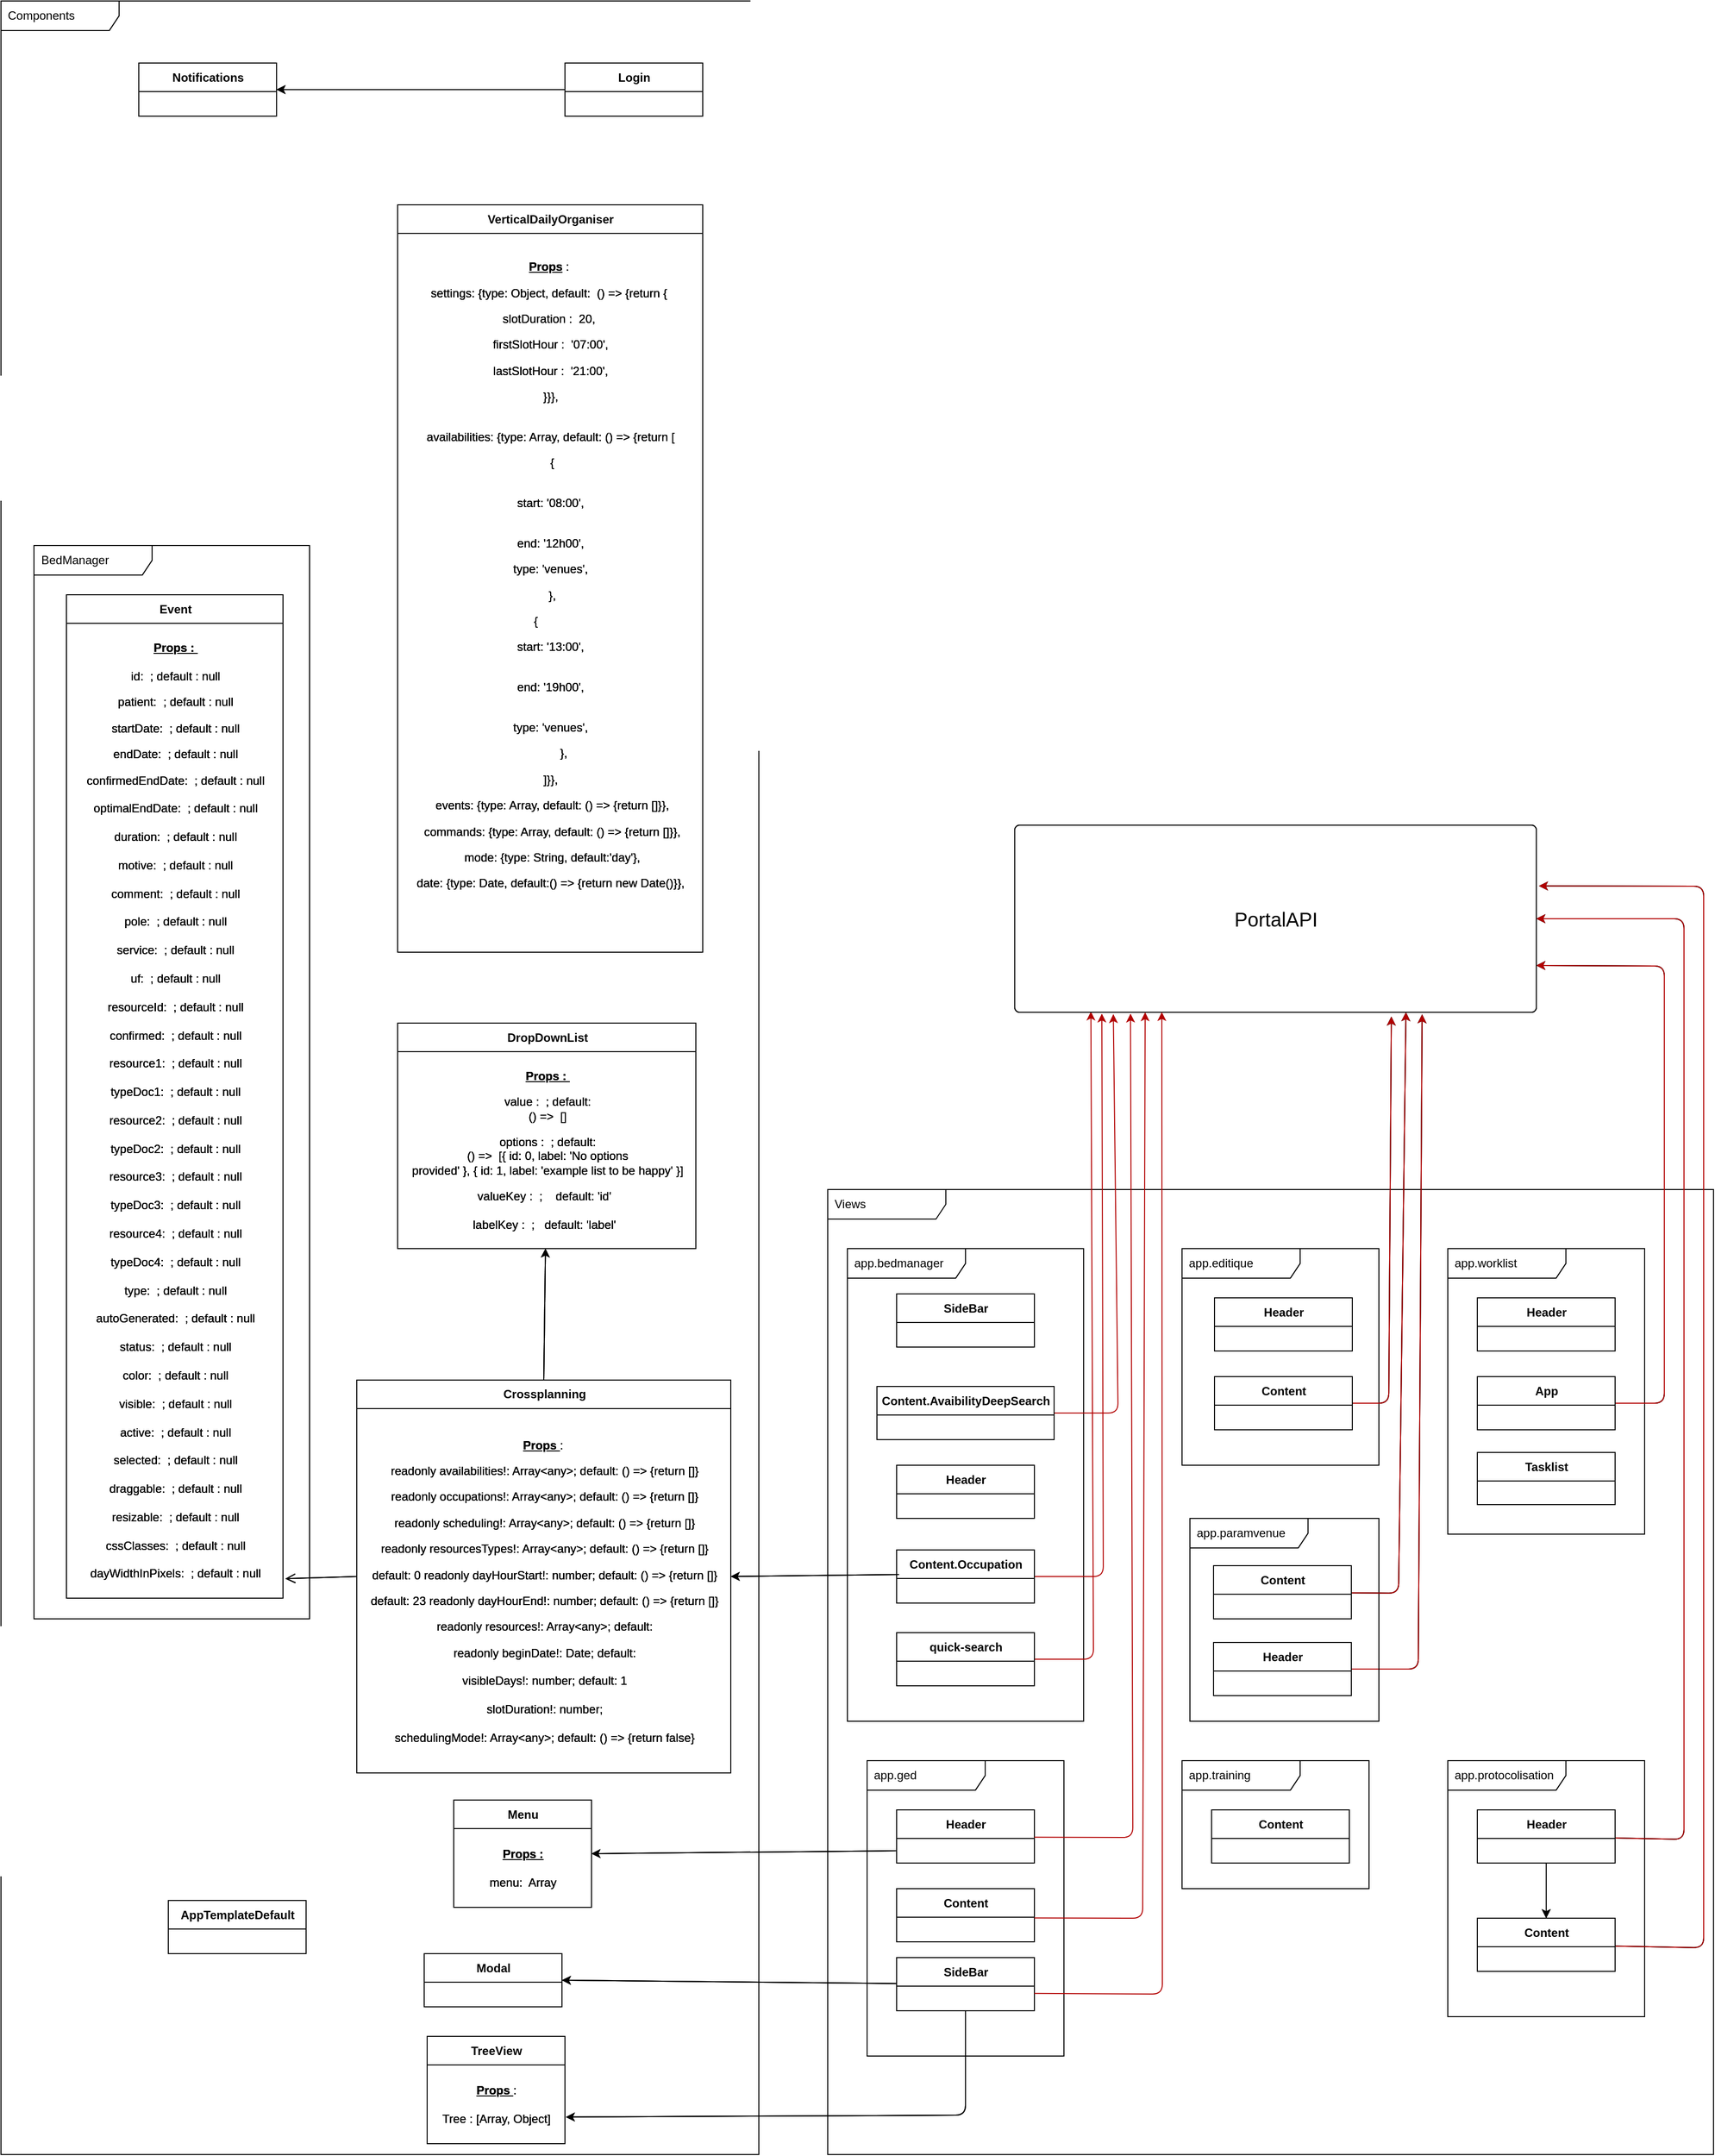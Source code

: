 <mxfile version="20.0.3" type="device"><diagram id="Re8NwOJtfycG1q4S5qzh" name="Page-1"><mxGraphModel dx="5806" dy="3357" grid="1" gridSize="10" guides="1" tooltips="1" connect="1" arrows="1" fold="1" page="1" pageScale="1" pageWidth="827" pageHeight="1169" math="0" shadow="0"><root><mxCell id="0"/><mxCell id="1" parent="0"/><mxCell id="15" value="BedManager" style="shape=umlFrame;whiteSpace=wrap;html=1;width=120;height=30;boundedLbl=1;verticalAlign=middle;align=left;spacingLeft=5;" parent="1" vertex="1"><mxGeometry x="-886.48" y="-594" width="280" height="1090" as="geometry"/></mxCell><mxCell id="16" value="Event" style="swimlane;fontStyle=1;align=center;verticalAlign=middle;childLayout=stackLayout;horizontal=1;startSize=29;horizontalStack=0;resizeParent=1;resizeParentMax=0;resizeLast=0;collapsible=0;marginBottom=0;html=1;" parent="1" vertex="1"><mxGeometry x="-853.48" y="-544" width="220" height="1019" as="geometry"/></mxCell><mxCell id="96" value="&lt;u&gt;&lt;b&gt;&lt;br&gt;&lt;br&gt;Props :&amp;nbsp;&lt;/b&gt;&lt;br&gt;&lt;div&gt;&lt;b&gt;&lt;br&gt;&lt;/b&gt;&lt;/div&gt;&lt;/u&gt;id:&amp;nbsp; ; default : null&lt;br&gt;&lt;p class=&quot;MsoNormal&quot;&gt;patient:&amp;nbsp; ; default&amp;nbsp;: null&lt;/p&gt;&lt;p class=&quot;MsoNormal&quot;&gt;startDate:&amp;nbsp; ; default&amp;nbsp;: null&lt;/p&gt;&lt;p class=&quot;MsoNormal&quot;&gt;endDate:&amp;nbsp; ; default&amp;nbsp;: null&lt;/p&gt;&lt;span&gt;confirmedEndDate:&amp;nbsp; ; default&amp;nbsp;: null&lt;/span&gt;&lt;br&gt;&lt;br&gt;&lt;span&gt;optimalEndDate:&amp;nbsp; ; default&amp;nbsp;: null&lt;/span&gt;&lt;br&gt;&lt;br&gt;&lt;span&gt;duration:&amp;nbsp; ; default&amp;nbsp;: null&lt;/span&gt;&lt;br&gt;&lt;br&gt;&lt;span&gt;motive:&amp;nbsp; ; default&amp;nbsp;: null&lt;/span&gt;&lt;br&gt;&lt;br&gt;&lt;span&gt;comment:&amp;nbsp; ; default&amp;nbsp;: null&lt;/span&gt;&lt;br&gt;&lt;br&gt;&lt;span&gt;pole:&amp;nbsp; ; default&amp;nbsp;: null&lt;/span&gt;&lt;br&gt;&lt;br&gt;&lt;span&gt;service:&amp;nbsp; ; default&amp;nbsp;: null&lt;/span&gt;&lt;br&gt;&lt;br&gt;&lt;span&gt;uf:&amp;nbsp; ; default&amp;nbsp;: null&lt;/span&gt;&lt;br&gt;&lt;br&gt;&lt;span&gt;resourceId:&amp;nbsp; ; default&amp;nbsp;: null&lt;/span&gt;&lt;br&gt;&lt;br&gt;&lt;span&gt;confirmed:&amp;nbsp; ; default&amp;nbsp;: null&lt;/span&gt;&lt;br&gt;&lt;br&gt;&lt;span&gt;resource1:&amp;nbsp; ; default&amp;nbsp;: null&lt;/span&gt;&lt;br&gt;&lt;br&gt;&lt;span&gt;typeDoc1:&amp;nbsp; ; default&amp;nbsp;: null&lt;/span&gt;&lt;br&gt;&lt;br&gt;&lt;span&gt;resource2:&amp;nbsp; ; default&amp;nbsp;: null&lt;/span&gt;&lt;br&gt;&lt;br&gt;&lt;span&gt;typeDoc2:&amp;nbsp; ; default&amp;nbsp;: null&lt;/span&gt;&lt;br&gt;&lt;br&gt;&lt;span&gt;resource3:&amp;nbsp; ; default&amp;nbsp;: null&lt;/span&gt;&lt;br&gt;&lt;br&gt;&lt;span&gt;typeDoc3:&amp;nbsp; ; default&amp;nbsp;: null&lt;/span&gt;&lt;br&gt;&lt;br&gt;&lt;span&gt;resource4:&amp;nbsp; ; default&amp;nbsp;: null&lt;/span&gt;&lt;br&gt;&lt;br&gt;&lt;span&gt;typeDoc4:&amp;nbsp; ; default&amp;nbsp;: null&lt;/span&gt;&lt;br&gt;&lt;br&gt;&lt;span&gt;type:&amp;nbsp; ; default&amp;nbsp;: null&lt;/span&gt;&lt;br&gt;&lt;br&gt;&lt;span&gt;autoGenerated:&amp;nbsp; ; default&amp;nbsp;: null&lt;/span&gt;&lt;br&gt;&lt;br&gt;&lt;span&gt;status:&amp;nbsp; ; default&amp;nbsp;: null&lt;/span&gt;&lt;br&gt;&lt;br&gt;&lt;span&gt;color:&amp;nbsp; ; default&amp;nbsp;: null&lt;/span&gt;&lt;br&gt;&lt;br&gt;&lt;span&gt;visible:&amp;nbsp; ; default&amp;nbsp;: null&lt;/span&gt;&lt;br&gt;&lt;br&gt;&lt;span&gt;active:&amp;nbsp; ; default&amp;nbsp;: null&lt;/span&gt;&lt;br&gt;&lt;br&gt;&lt;span&gt;selected:&amp;nbsp; ; default&amp;nbsp;: null&lt;/span&gt;&lt;br&gt;&lt;br&gt;&lt;span&gt;draggable:&amp;nbsp; ; default&amp;nbsp;: null&lt;/span&gt;&lt;br&gt;&lt;br&gt;&lt;span&gt;resizable:&amp;nbsp; ; default&amp;nbsp;: null&lt;/span&gt;&lt;br&gt;&lt;br&gt;&lt;span&gt;cssClasses:&amp;nbsp; ; default&amp;nbsp;: null&lt;/span&gt;&lt;br&gt;&lt;br&gt;&lt;span&gt;dayWidthInPixels:&amp;nbsp; ; default&amp;nbsp;: null&lt;br&gt;&lt;br&gt;&lt;br&gt;&lt;/span&gt;" style="text;html=1;align=center;verticalAlign=middle;resizable=0;points=[];autosize=1;strokeColor=none;fillColor=none;" parent="16" vertex="1"><mxGeometry y="29" width="220" height="990" as="geometry"/></mxCell><mxCell id="18" value="Components" style="shape=umlFrame;whiteSpace=wrap;html=1;width=120;height=30;boundedLbl=1;verticalAlign=middle;align=left;spacingLeft=5;" parent="1" vertex="1"><mxGeometry x="-920" y="-1147" width="770" height="2187" as="geometry"/></mxCell><mxCell id="19" value="&lt;p class=&quot;MsoNormal&quot; style=&quot;text-align: justify&quot;&gt;AppTemplateDefault&lt;/p&gt;" style="swimlane;fontStyle=1;align=center;verticalAlign=middle;childLayout=stackLayout;horizontal=1;startSize=29;horizontalStack=0;resizeParent=1;resizeParentMax=0;resizeLast=0;collapsible=0;marginBottom=0;html=1;" parent="1" vertex="1"><mxGeometry x="-750" y="782" width="140" height="54" as="geometry"/></mxCell><mxCell id="21" value="Modal" style="swimlane;fontStyle=1;align=center;verticalAlign=middle;childLayout=stackLayout;horizontal=1;startSize=29;horizontalStack=0;resizeParent=1;resizeParentMax=0;resizeLast=0;collapsible=0;marginBottom=0;html=1;" parent="1" vertex="1"><mxGeometry x="-490" y="836" width="140" height="54" as="geometry"/></mxCell><mxCell id="23" value="&lt;p class=&quot;MsoNormal&quot; style=&quot;text-align: justify&quot;&gt;Crossplanning&lt;/p&gt;" style="swimlane;fontStyle=1;align=center;verticalAlign=middle;childLayout=stackLayout;horizontal=1;startSize=29;horizontalStack=0;resizeParent=1;resizeParentMax=0;resizeLast=0;collapsible=0;marginBottom=0;html=1;" parent="1" vertex="1"><mxGeometry x="-558.5" y="253.5" width="380" height="399" as="geometry"/></mxCell><mxCell id="97" value="&lt;br&gt;&lt;br&gt;&lt;b&gt;&lt;u&gt;Props &lt;/u&gt;&lt;/b&gt;:&amp;nbsp;&lt;br&gt;&lt;p class=&quot;MsoNormal&quot;&gt;readonly availabilities!: Array&amp;lt;any&amp;gt;; default: () =&amp;gt; {return []}&lt;/p&gt;&lt;p class=&quot;MsoNormal&quot;&gt;readonly occupations!: Array&amp;lt;any&amp;gt;; default: () =&amp;gt; {return []}&lt;/p&gt;&lt;p class=&quot;MsoNormal&quot;&gt;readonly scheduling!: Array&amp;lt;any&amp;gt;; default: () =&amp;gt; {return []}&lt;/p&gt;&lt;p class=&quot;MsoNormal&quot;&gt;readonly resourcesTypes!: Array&amp;lt;any&amp;gt;; default: () =&amp;gt; {return []}&lt;/p&gt;&lt;p class=&quot;MsoNormal&quot;&gt;default: 0 readonly dayHourStart!: number; default: () =&amp;gt; {return []}&lt;/p&gt;&lt;p class=&quot;MsoNormal&quot;&gt;default: 23 readonly dayHourEnd!: number; default: () =&amp;gt; {return []}&lt;/p&gt;&lt;p class=&quot;MsoNormal&quot;&gt;readonly resources!: Array&amp;lt;any&amp;gt;; default: &lt;/p&gt;&lt;span&gt;readonly beginDate!: Date; default:&lt;/span&gt;&lt;br&gt;&lt;br&gt;&lt;span&gt;visibleDays!: number; default: 1&lt;/span&gt;&lt;br&gt;&lt;br&gt;&lt;span&gt;slotDuration!: number;&lt;/span&gt;&lt;br&gt;&lt;br&gt;&lt;span&gt;schedulingMode!: Array&amp;lt;any&amp;gt;; default: () =&amp;gt; {return&amp;nbsp;&lt;/span&gt;&lt;span&gt;false}&lt;br&gt;&lt;/span&gt;&lt;span&gt;&lt;br&gt;&lt;br&gt;&lt;/span&gt;" style="text;html=1;align=center;verticalAlign=middle;resizable=0;points=[];autosize=1;strokeColor=none;fillColor=none;" parent="23" vertex="1"><mxGeometry y="29" width="380" height="370" as="geometry"/></mxCell><mxCell id="25" value="&lt;p class=&quot;MsoNormal&quot; style=&quot;text-align: justify&quot;&gt;Menu&lt;/p&gt;" style="swimlane;fontStyle=1;align=center;verticalAlign=middle;childLayout=stackLayout;horizontal=1;startSize=29;horizontalStack=0;resizeParent=1;resizeParentMax=0;resizeLast=0;collapsible=0;marginBottom=0;html=1;" parent="1" vertex="1"><mxGeometry x="-460" y="680" width="140" height="109" as="geometry"/></mxCell><mxCell id="99" value="&lt;br&gt;&lt;b&gt;&lt;u&gt;Props :&lt;br&gt;&lt;/u&gt;&lt;/b&gt;&lt;br&gt;menu:&amp;nbsp; Array&lt;br&gt;&lt;br&gt;" style="text;html=1;align=center;verticalAlign=middle;resizable=0;points=[];autosize=1;strokeColor=none;fillColor=none;" parent="25" vertex="1"><mxGeometry y="29" width="140" height="80" as="geometry"/></mxCell><mxCell id="27" value="&lt;p class=&quot;MsoNormal&quot; style=&quot;text-align: justify&quot;&gt;VerticalDailyOrganiser&lt;/p&gt;" style="swimlane;fontStyle=1;align=center;verticalAlign=middle;childLayout=stackLayout;horizontal=1;startSize=29;horizontalStack=0;resizeParent=1;resizeParentMax=0;resizeLast=0;collapsible=0;marginBottom=0;html=1;" parent="1" vertex="1"><mxGeometry x="-517" y="-940" width="310" height="759" as="geometry"/></mxCell><mxCell id="102" value="&lt;b&gt;&lt;u&gt;&lt;br&gt;&lt;br&gt;Props&lt;/u&gt;&lt;/b&gt; :&amp;nbsp;&lt;br&gt;&lt;p class=&quot;MsoNormal&quot;&gt;settings: {type: Object, default:&amp;nbsp; () =&amp;gt; {return {&lt;span&gt;&amp;nbsp;&lt;/span&gt;&lt;/p&gt;&lt;p class=&quot;MsoNormal&quot;&gt;&lt;span&gt;slotDuration :&amp;nbsp; 20,&lt;/span&gt;&lt;span&gt;&amp;nbsp;&lt;/span&gt;&lt;/p&gt;&lt;p class=&quot;MsoNormal&quot;&gt;&lt;span&gt;firstSlotHour :&amp;nbsp; '07:00',&lt;/span&gt;&lt;/p&gt;&lt;span&gt;lastSlotHour :&amp;nbsp; '21:00',&lt;/span&gt;&lt;br&gt;&lt;p class=&quot;MsoNormal&quot;&gt;}}},&lt;/p&gt;&lt;p class=&quot;MsoNormal&quot;&gt;&amp;nbsp; &amp;nbsp; &amp;nbsp;&lt;br&gt;availabilities: {type: Array, default: () =&amp;gt; {return [&lt;/p&gt;&lt;p class=&quot;MsoNormal&quot;&gt;&amp;nbsp;{&lt;/p&gt;&lt;p class=&quot;MsoNormal&quot;&gt;&amp;nbsp; &amp;nbsp; &amp;nbsp; &amp;nbsp; &amp;nbsp; &amp;nbsp;&amp;nbsp;&lt;br&gt;start: '08:00',&lt;/p&gt;&lt;p class=&quot;MsoNormal&quot;&gt;&amp;nbsp; &amp;nbsp; &amp;nbsp; &amp;nbsp; &amp;nbsp;&amp;nbsp;&lt;br&gt;end: '12h00',&lt;/p&gt;&lt;p class=&quot;MsoNormal&quot;&gt;type: 'venues',&lt;/p&gt;&lt;p class=&quot;MsoNormal&quot;&gt;&amp;nbsp;},&lt;/p&gt;&lt;p class=&quot;MsoNormal&quot;&gt;&amp;nbsp;{&lt;span&gt;&amp;nbsp; &amp;nbsp; &amp;nbsp; &amp;nbsp; &amp;nbsp;&amp;nbsp;&lt;/span&gt;&lt;/p&gt;&lt;p class=&quot;MsoNormal&quot;&gt;start: '13:00',&lt;/p&gt;&lt;p class=&quot;MsoNormal&quot;&gt;&amp;nbsp; &amp;nbsp; &amp;nbsp; &amp;nbsp; &amp;nbsp;&lt;br&gt;end: '19h00',&lt;/p&gt;&lt;p class=&quot;MsoNormal&quot;&gt;&amp;nbsp; &amp;nbsp; &amp;nbsp; &amp;nbsp; &amp;nbsp;&amp;nbsp;&lt;br&gt;type: 'venues',&lt;/p&gt;&lt;p class=&quot;MsoNormal&quot;&gt;&amp;nbsp; &amp;nbsp; &amp;nbsp; &amp;nbsp; },&lt;/p&gt;&lt;p class=&quot;MsoNormal&quot;&gt;]}},&lt;/p&gt;&lt;p class=&quot;MsoNormal&quot;&gt;&amp;nbsp;events: {type: Array, default: () =&amp;gt; {return []}},&lt;/p&gt;&lt;p class=&quot;MsoNormal&quot;&gt;&amp;nbsp;commands: {type: Array, default: () =&amp;gt; {return []}},&lt;/p&gt;&lt;p class=&quot;MsoNormal&quot;&gt;&amp;nbsp;mode: {type: String, default:'day'},&lt;/p&gt;&lt;span&gt;date:&amp;nbsp;&lt;/span&gt;&lt;span&gt;{type: Date, default:() =&amp;gt; {return new Date()}},&lt;/span&gt;&lt;span&gt;&lt;br&gt;&lt;/span&gt;&lt;p class=&quot;MsoNormal&quot;&gt;&lt;br&gt;&lt;/p&gt;&lt;p class=&quot;MsoNormal&quot;&gt;&lt;br&gt;&lt;/p&gt;" style="text;html=1;align=center;verticalAlign=middle;resizable=0;points=[];autosize=1;strokeColor=none;fillColor=none;" parent="27" vertex="1"><mxGeometry y="29" width="310" height="730" as="geometry"/></mxCell><mxCell id="116" style="edgeStyle=none;html=1;fontSize=30;entryX=0.781;entryY=1.011;entryDx=0;entryDy=0;entryPerimeter=0;" parent="1" source="31" target="109" edge="1"><mxGeometry relative="1" as="geometry"><mxPoint x="520" y="-120" as="targetPoint"/><Array as="points"><mxPoint x="520" y="547"/></Array></mxGeometry></mxCell><mxCell id="31" value="Header" style="swimlane;fontStyle=1;align=center;verticalAlign=middle;childLayout=stackLayout;horizontal=1;startSize=29;horizontalStack=0;resizeParent=1;resizeParentMax=0;resizeLast=0;collapsible=0;marginBottom=0;html=1;" parent="1" vertex="1"><mxGeometry x="312" y="520" width="140" height="54" as="geometry"/></mxCell><mxCell id="95" style="edgeStyle=none;html=1;entryX=1;entryY=0.5;entryDx=0;entryDy=0;" parent="1" source="33" target="21" edge="1"><mxGeometry relative="1" as="geometry"/></mxCell><mxCell id="33" value="SideBar" style="swimlane;fontStyle=1;align=center;verticalAlign=middle;childLayout=stackLayout;horizontal=1;startSize=29;horizontalStack=0;resizeParent=1;resizeParentMax=0;resizeLast=0;collapsible=0;marginBottom=0;html=1;" parent="1" vertex="1"><mxGeometry x="-10" y="840" width="140" height="54" as="geometry"/></mxCell><mxCell id="35" value="&lt;p class=&quot;MsoNormal&quot; style=&quot;text-align: justify&quot;&gt;Notifications&lt;/p&gt;" style="swimlane;fontStyle=1;align=center;verticalAlign=middle;childLayout=stackLayout;horizontal=1;startSize=29;horizontalStack=0;resizeParent=1;resizeParentMax=0;resizeLast=0;collapsible=0;marginBottom=0;html=1;" parent="1" vertex="1"><mxGeometry x="-780" y="-1084" width="140" height="54" as="geometry"/></mxCell><mxCell id="37" value="&lt;p class=&quot;MsoNormal&quot; style=&quot;text-align: justify&quot;&gt;TreeView&lt;/p&gt;" style="swimlane;fontStyle=1;align=center;verticalAlign=middle;childLayout=stackLayout;horizontal=1;startSize=29;horizontalStack=0;resizeParent=1;resizeParentMax=0;resizeLast=0;collapsible=0;marginBottom=0;html=1;" parent="1" vertex="1"><mxGeometry x="-487" y="920" width="140" height="109" as="geometry"/></mxCell><mxCell id="101" value="&lt;br&gt;&lt;b&gt;&lt;u&gt;Props &lt;/u&gt;&lt;/b&gt;:&lt;br&gt;&lt;br&gt;Tree : [Array, Object]&lt;br&gt;&lt;br&gt;" style="text;html=1;align=center;verticalAlign=middle;resizable=0;points=[];autosize=1;strokeColor=none;fillColor=none;" parent="37" vertex="1"><mxGeometry y="29" width="140" height="80" as="geometry"/></mxCell><mxCell id="107" style="edgeStyle=none;html=1;exitX=0;exitY=0.5;exitDx=0;exitDy=0;entryX=1;entryY=0.5;entryDx=0;entryDy=0;" parent="1" source="39" target="35" edge="1"><mxGeometry relative="1" as="geometry"/></mxCell><mxCell id="39" value="&lt;p class=&quot;MsoNormal&quot; style=&quot;text-align: justify&quot;&gt;Login&lt;/p&gt;" style="swimlane;fontStyle=1;align=center;verticalAlign=middle;childLayout=stackLayout;horizontal=1;startSize=29;horizontalStack=0;resizeParent=1;resizeParentMax=0;resizeLast=0;collapsible=0;marginBottom=0;html=1;" parent="1" vertex="1"><mxGeometry x="-347" y="-1084" width="140" height="54" as="geometry"/></mxCell><mxCell id="41" value="&lt;p class=&quot;MsoNormal&quot; style=&quot;text-align: justify&quot;&gt;DropDownList&lt;/p&gt;" style="swimlane;fontStyle=1;align=center;verticalAlign=middle;childLayout=stackLayout;horizontal=1;startSize=29;horizontalStack=0;resizeParent=1;resizeParentMax=0;resizeLast=0;collapsible=0;marginBottom=0;html=1;" parent="1" vertex="1"><mxGeometry x="-517" y="-109" width="303" height="229" as="geometry"/></mxCell><mxCell id="98" value="&lt;br&gt;&lt;b&gt;&lt;u&gt;Props :&amp;nbsp;&lt;br&gt;&lt;/u&gt;&lt;/b&gt;&lt;p class=&quot;MsoNormal&quot;&gt;value&amp;nbsp;:&amp;nbsp; ; default:&lt;br&gt;() =&amp;gt;&amp;nbsp; []&lt;/p&gt;&lt;p class=&quot;MsoNormal&quot;&gt;options&amp;nbsp;:&amp;nbsp; ; default:&lt;br&gt;() =&amp;gt;&amp;nbsp; [{ id: 0, label: 'No options&lt;br&gt;provided' }, { id: 1, label: 'example list to be happy' }]&lt;/p&gt;&lt;span&gt;valueKey&amp;nbsp;:&amp;nbsp; ;&amp;nbsp;&amp;nbsp; &amp;nbsp;default: 'id'&amp;nbsp;&amp;nbsp;&lt;/span&gt;&lt;br&gt;&lt;span&gt;&lt;br&gt;labelKey&amp;nbsp;:&amp;nbsp; ;&amp;nbsp; &amp;nbsp;default: 'label'&amp;nbsp;&amp;nbsp;&lt;br&gt;&lt;br&gt;&lt;/span&gt;" style="text;html=1;align=center;verticalAlign=middle;resizable=0;points=[];autosize=1;strokeColor=none;fillColor=none;" parent="41" vertex="1"><mxGeometry y="29" width="303" height="200" as="geometry"/></mxCell><mxCell id="46" value="" style="endArrow=open;startArrow=none;endFill=0;startFill=0;endSize=8;html=1;verticalAlign=bottom;labelBackgroundColor=none;strokeWidth=1;exitX=0;exitY=0.5;exitDx=0;exitDy=0;entryX=1.011;entryY=0.98;entryDx=0;entryDy=0;entryPerimeter=0;" parent="1" source="23" target="96" edge="1"><mxGeometry width="160" relative="1" as="geometry"><mxPoint x="-602" y="456.825" as="sourcePoint"/><mxPoint x="-719.36" y="457.175" as="targetPoint"/></mxGeometry></mxCell><mxCell id="48" value="&lt;p class=&quot;MsoNormal&quot; style=&quot;text-align: justify&quot;&gt;app.bedmanager&lt;/p&gt;" style="shape=umlFrame;whiteSpace=wrap;html=1;width=120;height=30;boundedLbl=1;verticalAlign=middle;align=left;spacingLeft=5;" parent="1" vertex="1"><mxGeometry x="-60" y="120" width="240" height="480" as="geometry"/></mxCell><mxCell id="49" value="&lt;p class=&quot;MsoNormal&quot; style=&quot;text-align: justify&quot;&gt;app.worklist&lt;/p&gt;" style="shape=umlFrame;whiteSpace=wrap;html=1;width=120;height=30;boundedLbl=1;verticalAlign=middle;align=left;spacingLeft=5;" parent="1" vertex="1"><mxGeometry x="550" y="120" width="200" height="290" as="geometry"/></mxCell><mxCell id="50" value="&lt;p class=&quot;MsoNormal&quot; style=&quot;text-align: justify&quot;&gt;app.training&lt;/p&gt;" style="shape=umlFrame;whiteSpace=wrap;html=1;width=120;height=30;boundedLbl=1;verticalAlign=middle;align=left;spacingLeft=5;" parent="1" vertex="1"><mxGeometry x="280" y="640" width="190" height="130" as="geometry"/></mxCell><mxCell id="51" value="&lt;p class=&quot;MsoNormal&quot; style=&quot;text-align: justify&quot;&gt;app.paramvenue&lt;/p&gt;" style="shape=umlFrame;whiteSpace=wrap;html=1;width=120;height=30;boundedLbl=1;verticalAlign=middle;align=left;spacingLeft=5;" parent="1" vertex="1"><mxGeometry x="288" y="394" width="192" height="206" as="geometry"/></mxCell><mxCell id="52" value="&lt;p class=&quot;MsoNormal&quot; style=&quot;text-align: justify&quot;&gt;app.editique&lt;/p&gt;" style="shape=umlFrame;whiteSpace=wrap;html=1;width=120;height=30;boundedLbl=1;verticalAlign=middle;align=left;spacingLeft=5;" parent="1" vertex="1"><mxGeometry x="280" y="120" width="200" height="220" as="geometry"/></mxCell><mxCell id="53" value="&lt;p class=&quot;MsoNormal&quot; style=&quot;text-align: justify&quot;&gt;app.ged&lt;/p&gt;" style="shape=umlFrame;whiteSpace=wrap;html=1;width=120;height=30;boundedLbl=1;verticalAlign=middle;align=left;spacingLeft=5;" parent="1" vertex="1"><mxGeometry x="-40" y="640" width="200" height="300" as="geometry"/></mxCell><mxCell id="54" value="&lt;p class=&quot;MsoNormal&quot; style=&quot;text-align: justify&quot;&gt;app.protocolisation&lt;/p&gt;" style="shape=umlFrame;whiteSpace=wrap;html=1;width=120;height=30;boundedLbl=1;verticalAlign=middle;align=left;spacingLeft=5;" parent="1" vertex="1"><mxGeometry x="550" y="640" width="200" height="260" as="geometry"/></mxCell><mxCell id="56" value="Content" style="swimlane;fontStyle=1;align=center;verticalAlign=middle;childLayout=stackLayout;horizontal=1;startSize=29;horizontalStack=0;resizeParent=1;resizeParentMax=0;resizeLast=0;collapsible=0;marginBottom=0;html=1;" parent="1" vertex="1"><mxGeometry x="310" y="690" width="140" height="54" as="geometry"/></mxCell><mxCell id="118" style="edgeStyle=none;html=1;entryX=1.005;entryY=0.325;entryDx=0;entryDy=0;entryPerimeter=0;fontSize=30;" parent="1" source="58" target="109" edge="1"><mxGeometry relative="1" as="geometry"><Array as="points"><mxPoint x="810" y="830"/><mxPoint x="810" y="-248"/></Array></mxGeometry></mxCell><mxCell id="58" value="Content" style="swimlane;fontStyle=1;align=center;verticalAlign=middle;childLayout=stackLayout;horizontal=1;startSize=29;horizontalStack=0;resizeParent=1;resizeParentMax=0;resizeLast=0;collapsible=0;marginBottom=0;html=1;" parent="1" vertex="1"><mxGeometry x="580" y="800" width="140" height="54" as="geometry"/></mxCell><mxCell id="115" style="edgeStyle=none;html=1;entryX=0.75;entryY=1;entryDx=0;entryDy=0;fontSize=30;" parent="1" source="60" target="109" edge="1"><mxGeometry relative="1" as="geometry"><Array as="points"><mxPoint x="500" y="470"/></Array></mxGeometry></mxCell><mxCell id="60" value="Content" style="swimlane;fontStyle=1;align=center;verticalAlign=middle;childLayout=stackLayout;horizontal=1;startSize=29;horizontalStack=0;resizeParent=1;resizeParentMax=0;resizeLast=0;collapsible=0;marginBottom=0;html=1;" parent="1" vertex="1"><mxGeometry x="312" y="442" width="140" height="54" as="geometry"/></mxCell><mxCell id="62" value="Content" style="swimlane;fontStyle=1;align=center;verticalAlign=middle;childLayout=stackLayout;horizontal=1;startSize=29;horizontalStack=0;resizeParent=1;resizeParentMax=0;resizeLast=0;collapsible=0;marginBottom=0;html=1;" parent="1" vertex="1"><mxGeometry x="-10" y="770" width="140" height="54" as="geometry"/></mxCell><mxCell id="114" style="edgeStyle=none;html=1;entryX=0.722;entryY=1.023;entryDx=0;entryDy=0;fontSize=30;entryPerimeter=0;" parent="1" source="64" target="109" edge="1"><mxGeometry relative="1" as="geometry"><Array as="points"><mxPoint x="490" y="277"/></Array></mxGeometry></mxCell><mxCell id="64" value="Content" style="swimlane;fontStyle=1;align=center;verticalAlign=middle;childLayout=stackLayout;horizontal=1;startSize=29;horizontalStack=0;resizeParent=1;resizeParentMax=0;resizeLast=0;collapsible=0;marginBottom=0;html=1;" parent="1" vertex="1"><mxGeometry x="313" y="250" width="140" height="54" as="geometry"/></mxCell><mxCell id="66" value="Content.Occupation" style="swimlane;fontStyle=1;align=center;verticalAlign=middle;childLayout=stackLayout;horizontal=1;startSize=29;horizontalStack=0;resizeParent=1;resizeParentMax=0;resizeLast=0;collapsible=0;marginBottom=0;html=1;" parent="1" vertex="1"><mxGeometry x="-10" y="426" width="140" height="54" as="geometry"/></mxCell><mxCell id="68" value="Header" style="swimlane;fontStyle=1;align=center;verticalAlign=middle;childLayout=stackLayout;horizontal=1;startSize=29;horizontalStack=0;resizeParent=1;resizeParentMax=0;resizeLast=0;collapsible=0;marginBottom=0;html=1;" parent="1" vertex="1"><mxGeometry x="313" y="170" width="140" height="54" as="geometry"/></mxCell><mxCell id="70" value="Header" style="swimlane;fontStyle=1;align=center;verticalAlign=middle;childLayout=stackLayout;horizontal=1;startSize=29;horizontalStack=0;resizeParent=1;resizeParentMax=0;resizeLast=0;collapsible=0;marginBottom=0;html=1;" parent="1" vertex="1"><mxGeometry x="-10" y="340" width="140" height="54" as="geometry"/></mxCell><mxCell id="72" value="Header" style="swimlane;fontStyle=1;align=center;verticalAlign=middle;childLayout=stackLayout;horizontal=1;startSize=29;horizontalStack=0;resizeParent=1;resizeParentMax=0;resizeLast=0;collapsible=0;marginBottom=0;html=1;" parent="1" vertex="1"><mxGeometry x="-10" y="690" width="140" height="54" as="geometry"/></mxCell><mxCell id="74" value="Header" style="swimlane;fontStyle=1;align=center;verticalAlign=middle;childLayout=stackLayout;horizontal=1;startSize=29;horizontalStack=0;resizeParent=1;resizeParentMax=0;resizeLast=0;collapsible=0;marginBottom=0;html=1;" parent="1" vertex="1"><mxGeometry x="580" y="170" width="140" height="54" as="geometry"/></mxCell><mxCell id="92" style="edgeStyle=none;html=1;entryX=0.5;entryY=0;entryDx=0;entryDy=0;" parent="1" source="76" target="58" edge="1"><mxGeometry relative="1" as="geometry"/></mxCell><mxCell id="117" style="edgeStyle=none;html=1;entryX=1;entryY=0.5;entryDx=0;entryDy=0;fontSize=30;" parent="1" source="76" target="109" edge="1"><mxGeometry relative="1" as="geometry"><Array as="points"><mxPoint x="790" y="720"/><mxPoint x="790" y="-215"/></Array></mxGeometry></mxCell><mxCell id="76" value="Header" style="swimlane;fontStyle=1;align=center;verticalAlign=middle;childLayout=stackLayout;horizontal=1;startSize=29;horizontalStack=0;resizeParent=1;resizeParentMax=0;resizeLast=0;collapsible=0;marginBottom=0;html=1;" parent="1" vertex="1"><mxGeometry x="580" y="690" width="140" height="54" as="geometry"/></mxCell><mxCell id="120" style="edgeStyle=none;html=1;entryX=1;entryY=0.75;entryDx=0;entryDy=0;fontSize=30;exitX=1;exitY=0.5;exitDx=0;exitDy=0;" parent="1" source="78" target="109" edge="1"><mxGeometry relative="1" as="geometry"><Array as="points"><mxPoint x="770" y="277"/><mxPoint x="770" y="-167"/></Array></mxGeometry></mxCell><mxCell id="78" value="App" style="swimlane;fontStyle=1;align=center;verticalAlign=middle;childLayout=stackLayout;horizontal=1;startSize=29;horizontalStack=0;resizeParent=1;resizeParentMax=0;resizeLast=0;collapsible=0;marginBottom=0;html=1;" parent="1" vertex="1"><mxGeometry x="580" y="250" width="140" height="54" as="geometry"/></mxCell><mxCell id="80" value="SideBar" style="swimlane;fontStyle=1;align=center;verticalAlign=middle;childLayout=stackLayout;horizontal=1;startSize=29;horizontalStack=0;resizeParent=1;resizeParentMax=0;resizeLast=0;collapsible=0;marginBottom=0;html=1;" parent="1" vertex="1"><mxGeometry x="-10" y="166" width="140" height="54" as="geometry"/></mxCell><mxCell id="82" value="Content.AvaibilityDeepSearch" style="swimlane;fontStyle=1;align=center;verticalAlign=middle;childLayout=stackLayout;horizontal=1;startSize=29;horizontalStack=0;resizeParent=1;resizeParentMax=0;resizeLast=0;collapsible=0;marginBottom=0;html=1;" parent="1" vertex="1"><mxGeometry x="-30" y="260" width="180" height="54" as="geometry"/></mxCell><mxCell id="84" value="&lt;div style=&quot;text-align: right&quot;&gt;&lt;span&gt;quick-search&lt;/span&gt;&lt;/div&gt;" style="swimlane;fontStyle=1;align=center;verticalAlign=middle;childLayout=stackLayout;horizontal=1;startSize=29;horizontalStack=0;resizeParent=1;resizeParentMax=0;resizeLast=0;collapsible=0;marginBottom=0;html=1;" parent="1" vertex="1"><mxGeometry x="-10" y="510" width="140" height="54" as="geometry"/></mxCell><mxCell id="86" value="Tasklist" style="swimlane;fontStyle=1;align=center;verticalAlign=middle;childLayout=stackLayout;horizontal=1;startSize=29;horizontalStack=0;resizeParent=1;resizeParentMax=0;resizeLast=0;collapsible=0;marginBottom=0;html=1;" parent="1" vertex="1"><mxGeometry x="580" y="327" width="140" height="53" as="geometry"/></mxCell><mxCell id="88" style="edgeStyle=none;html=1;entryX=1;entryY=0.5;entryDx=0;entryDy=0;exitX=0.018;exitY=-0.16;exitDx=0;exitDy=0;exitPerimeter=0;" parent="1" target="23" edge="1"><mxGeometry relative="1" as="geometry"><mxPoint x="-7.48" y="451" as="sourcePoint"/></mxGeometry></mxCell><mxCell id="89" style="edgeStyle=none;html=1;entryX=1;entryY=0.5;entryDx=0;entryDy=0;" parent="1" target="25" edge="1"><mxGeometry relative="1" as="geometry"><mxPoint x="-10" y="731.5" as="sourcePoint"/></mxGeometry></mxCell><mxCell id="94" style="edgeStyle=none;html=1;entryX=1.007;entryY=0.662;entryDx=0;entryDy=0;entryPerimeter=0;" parent="1" target="101" edge="1"><mxGeometry relative="1" as="geometry"><mxPoint x="60" y="894" as="sourcePoint"/><mxPoint x="-350" y="1010" as="targetPoint"/><Array as="points"><mxPoint x="60" y="1000"/></Array></mxGeometry></mxCell><mxCell id="108" style="edgeStyle=none;html=1;exitX=0.5;exitY=0;exitDx=0;exitDy=0;" parent="1" source="23" target="98" edge="1"><mxGeometry relative="1" as="geometry"/></mxCell><mxCell id="109" value="PortalAPI" style="html=1;align=center;verticalAlign=middle;rounded=1;absoluteArcSize=1;arcSize=10;dashed=0;fontSize=20;" parent="1" vertex="1"><mxGeometry x="110" y="-310" width="530" height="190" as="geometry"/></mxCell><mxCell id="eOnvPWi8rGCo1wm_rW63-120" value="BedManager" style="shape=umlFrame;whiteSpace=wrap;html=1;width=120;height=30;boundedLbl=1;verticalAlign=middle;align=left;spacingLeft=5;" parent="1" vertex="1"><mxGeometry x="-886.48" y="-594" width="280" height="1090" as="geometry"/></mxCell><mxCell id="eOnvPWi8rGCo1wm_rW63-121" value="Event" style="swimlane;fontStyle=1;align=center;verticalAlign=middle;childLayout=stackLayout;horizontal=1;startSize=29;horizontalStack=0;resizeParent=1;resizeParentMax=0;resizeLast=0;collapsible=0;marginBottom=0;html=1;" parent="1" vertex="1"><mxGeometry x="-853.48" y="-544" width="220" height="1019" as="geometry"/></mxCell><mxCell id="eOnvPWi8rGCo1wm_rW63-122" value="&lt;u&gt;&lt;b&gt;&lt;br&gt;&lt;br&gt;Props :&amp;nbsp;&lt;/b&gt;&lt;br&gt;&lt;div&gt;&lt;b&gt;&lt;br&gt;&lt;/b&gt;&lt;/div&gt;&lt;/u&gt;id:&amp;nbsp; ; default : null&lt;br&gt;&lt;p class=&quot;MsoNormal&quot;&gt;patient:&amp;nbsp; ; default&amp;nbsp;: null&lt;/p&gt;&lt;p class=&quot;MsoNormal&quot;&gt;startDate:&amp;nbsp; ; default&amp;nbsp;: null&lt;/p&gt;&lt;p class=&quot;MsoNormal&quot;&gt;endDate:&amp;nbsp; ; default&amp;nbsp;: null&lt;/p&gt;&lt;span&gt;confirmedEndDate:&amp;nbsp; ; default&amp;nbsp;: null&lt;/span&gt;&lt;br&gt;&lt;br&gt;&lt;span&gt;optimalEndDate:&amp;nbsp; ; default&amp;nbsp;: null&lt;/span&gt;&lt;br&gt;&lt;br&gt;&lt;span&gt;duration:&amp;nbsp; ; default&amp;nbsp;: null&lt;/span&gt;&lt;br&gt;&lt;br&gt;&lt;span&gt;motive:&amp;nbsp; ; default&amp;nbsp;: null&lt;/span&gt;&lt;br&gt;&lt;br&gt;&lt;span&gt;comment:&amp;nbsp; ; default&amp;nbsp;: null&lt;/span&gt;&lt;br&gt;&lt;br&gt;&lt;span&gt;pole:&amp;nbsp; ; default&amp;nbsp;: null&lt;/span&gt;&lt;br&gt;&lt;br&gt;&lt;span&gt;service:&amp;nbsp; ; default&amp;nbsp;: null&lt;/span&gt;&lt;br&gt;&lt;br&gt;&lt;span&gt;uf:&amp;nbsp; ; default&amp;nbsp;: null&lt;/span&gt;&lt;br&gt;&lt;br&gt;&lt;span&gt;resourceId:&amp;nbsp; ; default&amp;nbsp;: null&lt;/span&gt;&lt;br&gt;&lt;br&gt;&lt;span&gt;confirmed:&amp;nbsp; ; default&amp;nbsp;: null&lt;/span&gt;&lt;br&gt;&lt;br&gt;&lt;span&gt;resource1:&amp;nbsp; ; default&amp;nbsp;: null&lt;/span&gt;&lt;br&gt;&lt;br&gt;&lt;span&gt;typeDoc1:&amp;nbsp; ; default&amp;nbsp;: null&lt;/span&gt;&lt;br&gt;&lt;br&gt;&lt;span&gt;resource2:&amp;nbsp; ; default&amp;nbsp;: null&lt;/span&gt;&lt;br&gt;&lt;br&gt;&lt;span&gt;typeDoc2:&amp;nbsp; ; default&amp;nbsp;: null&lt;/span&gt;&lt;br&gt;&lt;br&gt;&lt;span&gt;resource3:&amp;nbsp; ; default&amp;nbsp;: null&lt;/span&gt;&lt;br&gt;&lt;br&gt;&lt;span&gt;typeDoc3:&amp;nbsp; ; default&amp;nbsp;: null&lt;/span&gt;&lt;br&gt;&lt;br&gt;&lt;span&gt;resource4:&amp;nbsp; ; default&amp;nbsp;: null&lt;/span&gt;&lt;br&gt;&lt;br&gt;&lt;span&gt;typeDoc4:&amp;nbsp; ; default&amp;nbsp;: null&lt;/span&gt;&lt;br&gt;&lt;br&gt;&lt;span&gt;type:&amp;nbsp; ; default&amp;nbsp;: null&lt;/span&gt;&lt;br&gt;&lt;br&gt;&lt;span&gt;autoGenerated:&amp;nbsp; ; default&amp;nbsp;: null&lt;/span&gt;&lt;br&gt;&lt;br&gt;&lt;span&gt;status:&amp;nbsp; ; default&amp;nbsp;: null&lt;/span&gt;&lt;br&gt;&lt;br&gt;&lt;span&gt;color:&amp;nbsp; ; default&amp;nbsp;: null&lt;/span&gt;&lt;br&gt;&lt;br&gt;&lt;span&gt;visible:&amp;nbsp; ; default&amp;nbsp;: null&lt;/span&gt;&lt;br&gt;&lt;br&gt;&lt;span&gt;active:&amp;nbsp; ; default&amp;nbsp;: null&lt;/span&gt;&lt;br&gt;&lt;br&gt;&lt;span&gt;selected:&amp;nbsp; ; default&amp;nbsp;: null&lt;/span&gt;&lt;br&gt;&lt;br&gt;&lt;span&gt;draggable:&amp;nbsp; ; default&amp;nbsp;: null&lt;/span&gt;&lt;br&gt;&lt;br&gt;&lt;span&gt;resizable:&amp;nbsp; ; default&amp;nbsp;: null&lt;/span&gt;&lt;br&gt;&lt;br&gt;&lt;span&gt;cssClasses:&amp;nbsp; ; default&amp;nbsp;: null&lt;/span&gt;&lt;br&gt;&lt;br&gt;&lt;span&gt;dayWidthInPixels:&amp;nbsp; ; default&amp;nbsp;: null&lt;br&gt;&lt;br&gt;&lt;br&gt;&lt;/span&gt;" style="text;html=1;align=center;verticalAlign=middle;resizable=0;points=[];autosize=1;strokeColor=none;fillColor=none;" parent="eOnvPWi8rGCo1wm_rW63-121" vertex="1"><mxGeometry y="29" width="220" height="990" as="geometry"/></mxCell><mxCell id="eOnvPWi8rGCo1wm_rW63-123" value="Components" style="shape=umlFrame;whiteSpace=wrap;html=1;width=120;height=30;boundedLbl=1;verticalAlign=middle;align=left;spacingLeft=5;" parent="1" vertex="1"><mxGeometry x="-920" y="-1147" width="770" height="2187" as="geometry"/></mxCell><mxCell id="eOnvPWi8rGCo1wm_rW63-124" value="&lt;p class=&quot;MsoNormal&quot; style=&quot;text-align: justify&quot;&gt;AppTemplateDefault&lt;/p&gt;" style="swimlane;fontStyle=1;align=center;verticalAlign=middle;childLayout=stackLayout;horizontal=1;startSize=29;horizontalStack=0;resizeParent=1;resizeParentMax=0;resizeLast=0;collapsible=0;marginBottom=0;html=1;" parent="1" vertex="1"><mxGeometry x="-750" y="782" width="140" height="54" as="geometry"/></mxCell><mxCell id="eOnvPWi8rGCo1wm_rW63-125" value="Modal" style="swimlane;fontStyle=1;align=center;verticalAlign=middle;childLayout=stackLayout;horizontal=1;startSize=29;horizontalStack=0;resizeParent=1;resizeParentMax=0;resizeLast=0;collapsible=0;marginBottom=0;html=1;" parent="1" vertex="1"><mxGeometry x="-490" y="836" width="140" height="54" as="geometry"/></mxCell><mxCell id="eOnvPWi8rGCo1wm_rW63-126" value="&lt;p class=&quot;MsoNormal&quot; style=&quot;text-align: justify&quot;&gt;Crossplanning&lt;/p&gt;" style="swimlane;fontStyle=1;align=center;verticalAlign=middle;childLayout=stackLayout;horizontal=1;startSize=29;horizontalStack=0;resizeParent=1;resizeParentMax=0;resizeLast=0;collapsible=0;marginBottom=0;html=1;" parent="1" vertex="1"><mxGeometry x="-558.5" y="253.5" width="380" height="399" as="geometry"/></mxCell><mxCell id="eOnvPWi8rGCo1wm_rW63-127" value="&lt;br&gt;&lt;br&gt;&lt;b&gt;&lt;u&gt;Props &lt;/u&gt;&lt;/b&gt;:&amp;nbsp;&lt;br&gt;&lt;p class=&quot;MsoNormal&quot;&gt;readonly availabilities!: Array&amp;lt;any&amp;gt;; default: () =&amp;gt; {return []}&lt;/p&gt;&lt;p class=&quot;MsoNormal&quot;&gt;readonly occupations!: Array&amp;lt;any&amp;gt;; default: () =&amp;gt; {return []}&lt;/p&gt;&lt;p class=&quot;MsoNormal&quot;&gt;readonly scheduling!: Array&amp;lt;any&amp;gt;; default: () =&amp;gt; {return []}&lt;/p&gt;&lt;p class=&quot;MsoNormal&quot;&gt;readonly resourcesTypes!: Array&amp;lt;any&amp;gt;; default: () =&amp;gt; {return []}&lt;/p&gt;&lt;p class=&quot;MsoNormal&quot;&gt;default: 0 readonly dayHourStart!: number; default: () =&amp;gt; {return []}&lt;/p&gt;&lt;p class=&quot;MsoNormal&quot;&gt;default: 23 readonly dayHourEnd!: number; default: () =&amp;gt; {return []}&lt;/p&gt;&lt;p class=&quot;MsoNormal&quot;&gt;readonly resources!: Array&amp;lt;any&amp;gt;; default: &lt;/p&gt;&lt;span&gt;readonly beginDate!: Date; default:&lt;/span&gt;&lt;br&gt;&lt;br&gt;&lt;span&gt;visibleDays!: number; default: 1&lt;/span&gt;&lt;br&gt;&lt;br&gt;&lt;span&gt;slotDuration!: number;&lt;/span&gt;&lt;br&gt;&lt;br&gt;&lt;span&gt;schedulingMode!: Array&amp;lt;any&amp;gt;; default: () =&amp;gt; {return&amp;nbsp;&lt;/span&gt;&lt;span&gt;false}&lt;br&gt;&lt;/span&gt;&lt;span&gt;&lt;br&gt;&lt;br&gt;&lt;/span&gt;" style="text;html=1;align=center;verticalAlign=middle;resizable=0;points=[];autosize=1;strokeColor=none;fillColor=none;" parent="eOnvPWi8rGCo1wm_rW63-126" vertex="1"><mxGeometry y="29" width="380" height="370" as="geometry"/></mxCell><mxCell id="eOnvPWi8rGCo1wm_rW63-128" value="&lt;p class=&quot;MsoNormal&quot; style=&quot;text-align: justify&quot;&gt;Menu&lt;/p&gt;" style="swimlane;fontStyle=1;align=center;verticalAlign=middle;childLayout=stackLayout;horizontal=1;startSize=29;horizontalStack=0;resizeParent=1;resizeParentMax=0;resizeLast=0;collapsible=0;marginBottom=0;html=1;" parent="1" vertex="1"><mxGeometry x="-460" y="680" width="140" height="109" as="geometry"/></mxCell><mxCell id="eOnvPWi8rGCo1wm_rW63-129" value="&lt;br&gt;&lt;b&gt;&lt;u&gt;Props :&lt;br&gt;&lt;/u&gt;&lt;/b&gt;&lt;br&gt;menu:&amp;nbsp; Array&lt;br&gt;&lt;br&gt;" style="text;html=1;align=center;verticalAlign=middle;resizable=0;points=[];autosize=1;strokeColor=none;fillColor=none;" parent="eOnvPWi8rGCo1wm_rW63-128" vertex="1"><mxGeometry y="29" width="140" height="80" as="geometry"/></mxCell><mxCell id="eOnvPWi8rGCo1wm_rW63-130" value="&lt;p class=&quot;MsoNormal&quot; style=&quot;text-align: justify&quot;&gt;VerticalDailyOrganiser&lt;/p&gt;" style="swimlane;fontStyle=1;align=center;verticalAlign=middle;childLayout=stackLayout;horizontal=1;startSize=29;horizontalStack=0;resizeParent=1;resizeParentMax=0;resizeLast=0;collapsible=0;marginBottom=0;html=1;" parent="1" vertex="1"><mxGeometry x="-517" y="-940" width="310" height="759" as="geometry"/></mxCell><mxCell id="eOnvPWi8rGCo1wm_rW63-131" value="&lt;b&gt;&lt;u&gt;&lt;br&gt;&lt;br&gt;Props&lt;/u&gt;&lt;/b&gt; :&amp;nbsp;&lt;br&gt;&lt;p class=&quot;MsoNormal&quot;&gt;settings: {type: Object, default:&amp;nbsp; () =&amp;gt; {return {&lt;span&gt;&amp;nbsp;&lt;/span&gt;&lt;/p&gt;&lt;p class=&quot;MsoNormal&quot;&gt;&lt;span&gt;slotDuration :&amp;nbsp; 20,&lt;/span&gt;&lt;span&gt;&amp;nbsp;&lt;/span&gt;&lt;/p&gt;&lt;p class=&quot;MsoNormal&quot;&gt;&lt;span&gt;firstSlotHour :&amp;nbsp; '07:00',&lt;/span&gt;&lt;/p&gt;&lt;span&gt;lastSlotHour :&amp;nbsp; '21:00',&lt;/span&gt;&lt;br&gt;&lt;p class=&quot;MsoNormal&quot;&gt;}}},&lt;/p&gt;&lt;p class=&quot;MsoNormal&quot;&gt;&amp;nbsp; &amp;nbsp; &amp;nbsp;&lt;br&gt;availabilities: {type: Array, default: () =&amp;gt; {return [&lt;/p&gt;&lt;p class=&quot;MsoNormal&quot;&gt;&amp;nbsp;{&lt;/p&gt;&lt;p class=&quot;MsoNormal&quot;&gt;&amp;nbsp; &amp;nbsp; &amp;nbsp; &amp;nbsp; &amp;nbsp; &amp;nbsp;&amp;nbsp;&lt;br&gt;start: '08:00',&lt;/p&gt;&lt;p class=&quot;MsoNormal&quot;&gt;&amp;nbsp; &amp;nbsp; &amp;nbsp; &amp;nbsp; &amp;nbsp;&amp;nbsp;&lt;br&gt;end: '12h00',&lt;/p&gt;&lt;p class=&quot;MsoNormal&quot;&gt;type: 'venues',&lt;/p&gt;&lt;p class=&quot;MsoNormal&quot;&gt;&amp;nbsp;},&lt;/p&gt;&lt;p class=&quot;MsoNormal&quot;&gt;&amp;nbsp;{&lt;span&gt;&amp;nbsp; &amp;nbsp; &amp;nbsp; &amp;nbsp; &amp;nbsp;&amp;nbsp;&lt;/span&gt;&lt;/p&gt;&lt;p class=&quot;MsoNormal&quot;&gt;start: '13:00',&lt;/p&gt;&lt;p class=&quot;MsoNormal&quot;&gt;&amp;nbsp; &amp;nbsp; &amp;nbsp; &amp;nbsp; &amp;nbsp;&lt;br&gt;end: '19h00',&lt;/p&gt;&lt;p class=&quot;MsoNormal&quot;&gt;&amp;nbsp; &amp;nbsp; &amp;nbsp; &amp;nbsp; &amp;nbsp;&amp;nbsp;&lt;br&gt;type: 'venues',&lt;/p&gt;&lt;p class=&quot;MsoNormal&quot;&gt;&amp;nbsp; &amp;nbsp; &amp;nbsp; &amp;nbsp; },&lt;/p&gt;&lt;p class=&quot;MsoNormal&quot;&gt;]}},&lt;/p&gt;&lt;p class=&quot;MsoNormal&quot;&gt;&amp;nbsp;events: {type: Array, default: () =&amp;gt; {return []}},&lt;/p&gt;&lt;p class=&quot;MsoNormal&quot;&gt;&amp;nbsp;commands: {type: Array, default: () =&amp;gt; {return []}},&lt;/p&gt;&lt;p class=&quot;MsoNormal&quot;&gt;&amp;nbsp;mode: {type: String, default:'day'},&lt;/p&gt;&lt;span&gt;date:&amp;nbsp;&lt;/span&gt;&lt;span&gt;{type: Date, default:() =&amp;gt; {return new Date()}},&lt;/span&gt;&lt;span&gt;&lt;br&gt;&lt;/span&gt;&lt;p class=&quot;MsoNormal&quot;&gt;&lt;br&gt;&lt;/p&gt;&lt;p class=&quot;MsoNormal&quot;&gt;&lt;br&gt;&lt;/p&gt;" style="text;html=1;align=center;verticalAlign=middle;resizable=0;points=[];autosize=1;strokeColor=none;fillColor=none;" parent="eOnvPWi8rGCo1wm_rW63-130" vertex="1"><mxGeometry y="29" width="310" height="730" as="geometry"/></mxCell><mxCell id="eOnvPWi8rGCo1wm_rW63-132" style="edgeStyle=none;html=1;fontSize=30;entryX=0.781;entryY=1.011;entryDx=0;entryDy=0;entryPerimeter=0;" parent="1" source="eOnvPWi8rGCo1wm_rW63-133" target="eOnvPWi8rGCo1wm_rW63-183" edge="1"><mxGeometry relative="1" as="geometry"><mxPoint x="520" y="-120" as="targetPoint"/><Array as="points"><mxPoint x="520" y="547"/></Array></mxGeometry></mxCell><mxCell id="eOnvPWi8rGCo1wm_rW63-133" value="Header" style="swimlane;fontStyle=1;align=center;verticalAlign=middle;childLayout=stackLayout;horizontal=1;startSize=29;horizontalStack=0;resizeParent=1;resizeParentMax=0;resizeLast=0;collapsible=0;marginBottom=0;html=1;" parent="1" vertex="1"><mxGeometry x="312" y="520" width="140" height="54" as="geometry"/></mxCell><mxCell id="eOnvPWi8rGCo1wm_rW63-134" style="edgeStyle=none;html=1;entryX=1;entryY=0.5;entryDx=0;entryDy=0;" parent="1" source="eOnvPWi8rGCo1wm_rW63-135" target="eOnvPWi8rGCo1wm_rW63-125" edge="1"><mxGeometry relative="1" as="geometry"/></mxCell><mxCell id="eOnvPWi8rGCo1wm_rW63-135" value="SideBar" style="swimlane;fontStyle=1;align=center;verticalAlign=middle;childLayout=stackLayout;horizontal=1;startSize=29;horizontalStack=0;resizeParent=1;resizeParentMax=0;resizeLast=0;collapsible=0;marginBottom=0;html=1;" parent="1" vertex="1"><mxGeometry x="-10" y="840" width="140" height="54" as="geometry"/></mxCell><mxCell id="eOnvPWi8rGCo1wm_rW63-136" value="&lt;p class=&quot;MsoNormal&quot; style=&quot;text-align: justify&quot;&gt;Notifications&lt;/p&gt;" style="swimlane;fontStyle=1;align=center;verticalAlign=middle;childLayout=stackLayout;horizontal=1;startSize=29;horizontalStack=0;resizeParent=1;resizeParentMax=0;resizeLast=0;collapsible=0;marginBottom=0;html=1;" parent="1" vertex="1"><mxGeometry x="-780" y="-1084" width="140" height="54" as="geometry"/></mxCell><mxCell id="eOnvPWi8rGCo1wm_rW63-137" value="&lt;p class=&quot;MsoNormal&quot; style=&quot;text-align: justify&quot;&gt;TreeView&lt;/p&gt;" style="swimlane;fontStyle=1;align=center;verticalAlign=middle;childLayout=stackLayout;horizontal=1;startSize=29;horizontalStack=0;resizeParent=1;resizeParentMax=0;resizeLast=0;collapsible=0;marginBottom=0;html=1;" parent="1" vertex="1"><mxGeometry x="-487" y="920" width="140" height="109" as="geometry"/></mxCell><mxCell id="eOnvPWi8rGCo1wm_rW63-138" value="&lt;br&gt;&lt;b&gt;&lt;u&gt;Props &lt;/u&gt;&lt;/b&gt;:&lt;br&gt;&lt;br&gt;Tree : [Array, Object]&lt;br&gt;&lt;br&gt;" style="text;html=1;align=center;verticalAlign=middle;resizable=0;points=[];autosize=1;strokeColor=none;fillColor=none;" parent="eOnvPWi8rGCo1wm_rW63-137" vertex="1"><mxGeometry y="29" width="140" height="80" as="geometry"/></mxCell><mxCell id="eOnvPWi8rGCo1wm_rW63-139" style="edgeStyle=none;html=1;exitX=0;exitY=0.5;exitDx=0;exitDy=0;entryX=1;entryY=0.5;entryDx=0;entryDy=0;" parent="1" source="eOnvPWi8rGCo1wm_rW63-140" target="eOnvPWi8rGCo1wm_rW63-136" edge="1"><mxGeometry relative="1" as="geometry"/></mxCell><mxCell id="eOnvPWi8rGCo1wm_rW63-140" value="&lt;p class=&quot;MsoNormal&quot; style=&quot;text-align: justify&quot;&gt;Login&lt;/p&gt;" style="swimlane;fontStyle=1;align=center;verticalAlign=middle;childLayout=stackLayout;horizontal=1;startSize=29;horizontalStack=0;resizeParent=1;resizeParentMax=0;resizeLast=0;collapsible=0;marginBottom=0;html=1;" parent="1" vertex="1"><mxGeometry x="-347" y="-1084" width="140" height="54" as="geometry"/></mxCell><mxCell id="eOnvPWi8rGCo1wm_rW63-141" value="&lt;p class=&quot;MsoNormal&quot; style=&quot;text-align: justify&quot;&gt;DropDownList&lt;/p&gt;" style="swimlane;fontStyle=1;align=center;verticalAlign=middle;childLayout=stackLayout;horizontal=1;startSize=29;horizontalStack=0;resizeParent=1;resizeParentMax=0;resizeLast=0;collapsible=0;marginBottom=0;html=1;" parent="1" vertex="1"><mxGeometry x="-517" y="-109" width="303" height="229" as="geometry"/></mxCell><mxCell id="eOnvPWi8rGCo1wm_rW63-142" value="&lt;br&gt;&lt;b&gt;&lt;u&gt;Props :&amp;nbsp;&lt;br&gt;&lt;/u&gt;&lt;/b&gt;&lt;p class=&quot;MsoNormal&quot;&gt;value&amp;nbsp;:&amp;nbsp; ; default:&lt;br&gt;() =&amp;gt;&amp;nbsp; []&lt;/p&gt;&lt;p class=&quot;MsoNormal&quot;&gt;options&amp;nbsp;:&amp;nbsp; ; default:&lt;br&gt;() =&amp;gt;&amp;nbsp; [{ id: 0, label: 'No options&lt;br&gt;provided' }, { id: 1, label: 'example list to be happy' }]&lt;/p&gt;&lt;span&gt;valueKey&amp;nbsp;:&amp;nbsp; ;&amp;nbsp;&amp;nbsp; &amp;nbsp;default: 'id'&amp;nbsp;&amp;nbsp;&lt;/span&gt;&lt;br&gt;&lt;span&gt;&lt;br&gt;labelKey&amp;nbsp;:&amp;nbsp; ;&amp;nbsp; &amp;nbsp;default: 'label'&amp;nbsp;&amp;nbsp;&lt;br&gt;&lt;br&gt;&lt;/span&gt;" style="text;html=1;align=center;verticalAlign=middle;resizable=0;points=[];autosize=1;strokeColor=none;fillColor=none;" parent="eOnvPWi8rGCo1wm_rW63-141" vertex="1"><mxGeometry y="29" width="303" height="200" as="geometry"/></mxCell><mxCell id="eOnvPWi8rGCo1wm_rW63-143" value="" style="endArrow=open;startArrow=none;endFill=0;startFill=0;endSize=8;html=1;verticalAlign=bottom;labelBackgroundColor=none;strokeWidth=1;exitX=0;exitY=0.5;exitDx=0;exitDy=0;entryX=1.011;entryY=0.98;entryDx=0;entryDy=0;entryPerimeter=0;" parent="1" source="eOnvPWi8rGCo1wm_rW63-126" target="eOnvPWi8rGCo1wm_rW63-122" edge="1"><mxGeometry width="160" relative="1" as="geometry"><mxPoint x="-602" y="456.825" as="sourcePoint"/><mxPoint x="-719.36" y="457.175" as="targetPoint"/></mxGeometry></mxCell><mxCell id="eOnvPWi8rGCo1wm_rW63-144" value="&lt;p class=&quot;MsoNormal&quot; style=&quot;text-align: justify&quot;&gt;app.bedmanager&lt;/p&gt;" style="shape=umlFrame;whiteSpace=wrap;html=1;width=120;height=30;boundedLbl=1;verticalAlign=middle;align=left;spacingLeft=5;" parent="1" vertex="1"><mxGeometry x="-60" y="120" width="240" height="480" as="geometry"/></mxCell><mxCell id="eOnvPWi8rGCo1wm_rW63-145" value="&lt;p class=&quot;MsoNormal&quot; style=&quot;text-align: justify&quot;&gt;app.worklist&lt;/p&gt;" style="shape=umlFrame;whiteSpace=wrap;html=1;width=120;height=30;boundedLbl=1;verticalAlign=middle;align=left;spacingLeft=5;" parent="1" vertex="1"><mxGeometry x="550" y="120" width="200" height="290" as="geometry"/></mxCell><mxCell id="eOnvPWi8rGCo1wm_rW63-146" value="&lt;p class=&quot;MsoNormal&quot; style=&quot;text-align: justify&quot;&gt;app.training&lt;/p&gt;" style="shape=umlFrame;whiteSpace=wrap;html=1;width=120;height=30;boundedLbl=1;verticalAlign=middle;align=left;spacingLeft=5;" parent="1" vertex="1"><mxGeometry x="280" y="640" width="190" height="130" as="geometry"/></mxCell><mxCell id="eOnvPWi8rGCo1wm_rW63-147" value="&lt;p class=&quot;MsoNormal&quot; style=&quot;text-align: justify&quot;&gt;app.paramvenue&lt;/p&gt;" style="shape=umlFrame;whiteSpace=wrap;html=1;width=120;height=30;boundedLbl=1;verticalAlign=middle;align=left;spacingLeft=5;" parent="1" vertex="1"><mxGeometry x="288" y="394" width="192" height="206" as="geometry"/></mxCell><mxCell id="eOnvPWi8rGCo1wm_rW63-148" value="&lt;p class=&quot;MsoNormal&quot; style=&quot;text-align: justify&quot;&gt;app.editique&lt;/p&gt;" style="shape=umlFrame;whiteSpace=wrap;html=1;width=120;height=30;boundedLbl=1;verticalAlign=middle;align=left;spacingLeft=5;" parent="1" vertex="1"><mxGeometry x="280" y="120" width="200" height="220" as="geometry"/></mxCell><mxCell id="eOnvPWi8rGCo1wm_rW63-149" value="&lt;p class=&quot;MsoNormal&quot; style=&quot;text-align: justify&quot;&gt;app.ged&lt;/p&gt;" style="shape=umlFrame;whiteSpace=wrap;html=1;width=120;height=30;boundedLbl=1;verticalAlign=middle;align=left;spacingLeft=5;" parent="1" vertex="1"><mxGeometry x="-40" y="640" width="200" height="300" as="geometry"/></mxCell><mxCell id="eOnvPWi8rGCo1wm_rW63-150" value="&lt;p class=&quot;MsoNormal&quot; style=&quot;text-align: justify&quot;&gt;app.protocolisation&lt;/p&gt;" style="shape=umlFrame;whiteSpace=wrap;html=1;width=120;height=30;boundedLbl=1;verticalAlign=middle;align=left;spacingLeft=5;" parent="1" vertex="1"><mxGeometry x="550" y="640" width="200" height="260" as="geometry"/></mxCell><mxCell id="eOnvPWi8rGCo1wm_rW63-151" value="Views" style="shape=umlFrame;whiteSpace=wrap;html=1;width=120;height=30;boundedLbl=1;verticalAlign=middle;align=left;spacingLeft=5;" parent="1" vertex="1"><mxGeometry x="-80" y="60" width="900" height="980" as="geometry"/></mxCell><mxCell id="eOnvPWi8rGCo1wm_rW63-152" value="Content" style="swimlane;fontStyle=1;align=center;verticalAlign=middle;childLayout=stackLayout;horizontal=1;startSize=29;horizontalStack=0;resizeParent=1;resizeParentMax=0;resizeLast=0;collapsible=0;marginBottom=0;html=1;" parent="1" vertex="1"><mxGeometry x="310" y="690" width="140" height="54" as="geometry"/></mxCell><mxCell id="eOnvPWi8rGCo1wm_rW63-153" style="edgeStyle=none;html=1;entryX=1.005;entryY=0.325;entryDx=0;entryDy=0;entryPerimeter=0;fontSize=30;" parent="1" source="eOnvPWi8rGCo1wm_rW63-154" target="eOnvPWi8rGCo1wm_rW63-183" edge="1"><mxGeometry relative="1" as="geometry"><Array as="points"><mxPoint x="810" y="830"/><mxPoint x="810" y="-248"/></Array></mxGeometry></mxCell><mxCell id="eOnvPWi8rGCo1wm_rW63-154" value="Content" style="swimlane;fontStyle=1;align=center;verticalAlign=middle;childLayout=stackLayout;horizontal=1;startSize=29;horizontalStack=0;resizeParent=1;resizeParentMax=0;resizeLast=0;collapsible=0;marginBottom=0;html=1;" parent="1" vertex="1"><mxGeometry x="580" y="800" width="140" height="54" as="geometry"/></mxCell><mxCell id="eOnvPWi8rGCo1wm_rW63-155" style="edgeStyle=none;html=1;entryX=0.75;entryY=1;entryDx=0;entryDy=0;fontSize=30;" parent="1" source="eOnvPWi8rGCo1wm_rW63-156" target="eOnvPWi8rGCo1wm_rW63-183" edge="1"><mxGeometry relative="1" as="geometry"><Array as="points"><mxPoint x="500" y="470"/></Array></mxGeometry></mxCell><mxCell id="eOnvPWi8rGCo1wm_rW63-156" value="Content" style="swimlane;fontStyle=1;align=center;verticalAlign=middle;childLayout=stackLayout;horizontal=1;startSize=29;horizontalStack=0;resizeParent=1;resizeParentMax=0;resizeLast=0;collapsible=0;marginBottom=0;html=1;" parent="1" vertex="1"><mxGeometry x="312" y="442" width="140" height="54" as="geometry"/></mxCell><mxCell id="eOnvPWi8rGCo1wm_rW63-157" value="Content" style="swimlane;fontStyle=1;align=center;verticalAlign=middle;childLayout=stackLayout;horizontal=1;startSize=29;horizontalStack=0;resizeParent=1;resizeParentMax=0;resizeLast=0;collapsible=0;marginBottom=0;html=1;" parent="1" vertex="1"><mxGeometry x="-10" y="770" width="140" height="54" as="geometry"/></mxCell><mxCell id="eOnvPWi8rGCo1wm_rW63-158" style="edgeStyle=none;html=1;entryX=0.722;entryY=1.023;entryDx=0;entryDy=0;fontSize=30;entryPerimeter=0;" parent="1" source="eOnvPWi8rGCo1wm_rW63-159" target="eOnvPWi8rGCo1wm_rW63-183" edge="1"><mxGeometry relative="1" as="geometry"><Array as="points"><mxPoint x="490" y="277"/></Array></mxGeometry></mxCell><mxCell id="eOnvPWi8rGCo1wm_rW63-159" value="Content" style="swimlane;fontStyle=1;align=center;verticalAlign=middle;childLayout=stackLayout;horizontal=1;startSize=29;horizontalStack=0;resizeParent=1;resizeParentMax=0;resizeLast=0;collapsible=0;marginBottom=0;html=1;" parent="1" vertex="1"><mxGeometry x="313" y="250" width="140" height="54" as="geometry"/></mxCell><mxCell id="eOnvPWi8rGCo1wm_rW63-161" value="Content.Occupation" style="swimlane;fontStyle=1;align=center;verticalAlign=middle;childLayout=stackLayout;horizontal=1;startSize=29;horizontalStack=0;resizeParent=1;resizeParentMax=0;resizeLast=0;collapsible=0;marginBottom=0;html=1;" parent="1" vertex="1"><mxGeometry x="-10" y="426" width="140" height="54" as="geometry"/></mxCell><mxCell id="eOnvPWi8rGCo1wm_rW63-162" value="Header" style="swimlane;fontStyle=1;align=center;verticalAlign=middle;childLayout=stackLayout;horizontal=1;startSize=29;horizontalStack=0;resizeParent=1;resizeParentMax=0;resizeLast=0;collapsible=0;marginBottom=0;html=1;" parent="1" vertex="1"><mxGeometry x="313" y="170" width="140" height="54" as="geometry"/></mxCell><mxCell id="eOnvPWi8rGCo1wm_rW63-163" value="Header" style="swimlane;fontStyle=1;align=center;verticalAlign=middle;childLayout=stackLayout;horizontal=1;startSize=29;horizontalStack=0;resizeParent=1;resizeParentMax=0;resizeLast=0;collapsible=0;marginBottom=0;html=1;" parent="1" vertex="1"><mxGeometry x="-10" y="340" width="140" height="54" as="geometry"/></mxCell><mxCell id="eOnvPWi8rGCo1wm_rW63-164" value="Header" style="swimlane;fontStyle=1;align=center;verticalAlign=middle;childLayout=stackLayout;horizontal=1;startSize=29;horizontalStack=0;resizeParent=1;resizeParentMax=0;resizeLast=0;collapsible=0;marginBottom=0;html=1;" parent="1" vertex="1"><mxGeometry x="-10" y="690" width="140" height="54" as="geometry"/></mxCell><mxCell id="eOnvPWi8rGCo1wm_rW63-165" value="Header" style="swimlane;fontStyle=1;align=center;verticalAlign=middle;childLayout=stackLayout;horizontal=1;startSize=29;horizontalStack=0;resizeParent=1;resizeParentMax=0;resizeLast=0;collapsible=0;marginBottom=0;html=1;" parent="1" vertex="1"><mxGeometry x="580" y="170" width="140" height="54" as="geometry"/></mxCell><mxCell id="eOnvPWi8rGCo1wm_rW63-166" style="edgeStyle=none;html=1;entryX=0.5;entryY=0;entryDx=0;entryDy=0;" parent="1" source="eOnvPWi8rGCo1wm_rW63-168" target="eOnvPWi8rGCo1wm_rW63-154" edge="1"><mxGeometry relative="1" as="geometry"/></mxCell><mxCell id="eOnvPWi8rGCo1wm_rW63-167" style="edgeStyle=none;html=1;entryX=1;entryY=0.5;entryDx=0;entryDy=0;fontSize=30;" parent="1" source="eOnvPWi8rGCo1wm_rW63-168" target="eOnvPWi8rGCo1wm_rW63-183" edge="1"><mxGeometry relative="1" as="geometry"><Array as="points"><mxPoint x="790" y="720"/><mxPoint x="790" y="-215"/></Array></mxGeometry></mxCell><mxCell id="eOnvPWi8rGCo1wm_rW63-168" value="Header" style="swimlane;fontStyle=1;align=center;verticalAlign=middle;childLayout=stackLayout;horizontal=1;startSize=29;horizontalStack=0;resizeParent=1;resizeParentMax=0;resizeLast=0;collapsible=0;marginBottom=0;html=1;" parent="1" vertex="1"><mxGeometry x="580" y="690" width="140" height="54" as="geometry"/></mxCell><mxCell id="eOnvPWi8rGCo1wm_rW63-169" style="edgeStyle=none;html=1;entryX=1;entryY=0.75;entryDx=0;entryDy=0;fontSize=30;exitX=1;exitY=0.5;exitDx=0;exitDy=0;" parent="1" source="eOnvPWi8rGCo1wm_rW63-170" target="eOnvPWi8rGCo1wm_rW63-183" edge="1"><mxGeometry relative="1" as="geometry"><Array as="points"><mxPoint x="770" y="277"/><mxPoint x="770" y="-167"/></Array></mxGeometry></mxCell><mxCell id="eOnvPWi8rGCo1wm_rW63-170" value="App" style="swimlane;fontStyle=1;align=center;verticalAlign=middle;childLayout=stackLayout;horizontal=1;startSize=29;horizontalStack=0;resizeParent=1;resizeParentMax=0;resizeLast=0;collapsible=0;marginBottom=0;html=1;" parent="1" vertex="1"><mxGeometry x="580" y="250" width="140" height="54" as="geometry"/></mxCell><mxCell id="eOnvPWi8rGCo1wm_rW63-171" value="SideBar" style="swimlane;fontStyle=1;align=center;verticalAlign=middle;childLayout=stackLayout;horizontal=1;startSize=29;horizontalStack=0;resizeParent=1;resizeParentMax=0;resizeLast=0;collapsible=0;marginBottom=0;html=1;" parent="1" vertex="1"><mxGeometry x="-10" y="166" width="140" height="54" as="geometry"/></mxCell><mxCell id="eOnvPWi8rGCo1wm_rW63-173" value="Content.AvaibilityDeepSearch" style="swimlane;fontStyle=1;align=center;verticalAlign=middle;childLayout=stackLayout;horizontal=1;startSize=29;horizontalStack=0;resizeParent=1;resizeParentMax=0;resizeLast=0;collapsible=0;marginBottom=0;html=1;" parent="1" vertex="1"><mxGeometry x="-30" y="260" width="180" height="54" as="geometry"/></mxCell><mxCell id="eOnvPWi8rGCo1wm_rW63-175" value="&lt;div style=&quot;text-align: right&quot;&gt;&lt;span&gt;quick-search&lt;/span&gt;&lt;/div&gt;" style="swimlane;fontStyle=1;align=center;verticalAlign=middle;childLayout=stackLayout;horizontal=1;startSize=29;horizontalStack=0;resizeParent=1;resizeParentMax=0;resizeLast=0;collapsible=0;marginBottom=0;html=1;" parent="1" vertex="1"><mxGeometry x="-10" y="510" width="140" height="54" as="geometry"/></mxCell><mxCell id="eOnvPWi8rGCo1wm_rW63-176" value="Tasklist" style="swimlane;fontStyle=1;align=center;verticalAlign=middle;childLayout=stackLayout;horizontal=1;startSize=29;horizontalStack=0;resizeParent=1;resizeParentMax=0;resizeLast=0;collapsible=0;marginBottom=0;html=1;" parent="1" vertex="1"><mxGeometry x="580" y="327" width="140" height="53" as="geometry"/></mxCell><mxCell id="eOnvPWi8rGCo1wm_rW63-177" style="edgeStyle=none;html=1;entryX=1;entryY=0.5;entryDx=0;entryDy=0;exitX=0.018;exitY=-0.16;exitDx=0;exitDy=0;exitPerimeter=0;" parent="1" target="eOnvPWi8rGCo1wm_rW63-126" edge="1"><mxGeometry relative="1" as="geometry"><mxPoint x="-7.48" y="451" as="sourcePoint"/></mxGeometry></mxCell><mxCell id="eOnvPWi8rGCo1wm_rW63-178" style="edgeStyle=none;html=1;entryX=1;entryY=0.5;entryDx=0;entryDy=0;" parent="1" target="eOnvPWi8rGCo1wm_rW63-128" edge="1"><mxGeometry relative="1" as="geometry"><mxPoint x="-10" y="731.5" as="sourcePoint"/></mxGeometry></mxCell><mxCell id="eOnvPWi8rGCo1wm_rW63-179" style="edgeStyle=none;html=1;entryX=1.007;entryY=0.662;entryDx=0;entryDy=0;entryPerimeter=0;" parent="1" target="eOnvPWi8rGCo1wm_rW63-138" edge="1"><mxGeometry relative="1" as="geometry"><mxPoint x="60" y="894" as="sourcePoint"/><mxPoint x="-350" y="1010" as="targetPoint"/><Array as="points"><mxPoint x="60" y="1000"/></Array></mxGeometry></mxCell><mxCell id="eOnvPWi8rGCo1wm_rW63-182" style="edgeStyle=none;html=1;exitX=0.5;exitY=0;exitDx=0;exitDy=0;" parent="1" source="eOnvPWi8rGCo1wm_rW63-126" target="eOnvPWi8rGCo1wm_rW63-142" edge="1"><mxGeometry relative="1" as="geometry"/></mxCell><mxCell id="eOnvPWi8rGCo1wm_rW63-183" value="PortalAPI" style="html=1;align=center;verticalAlign=middle;rounded=1;absoluteArcSize=1;arcSize=10;dashed=0;fontSize=20;" parent="1" vertex="1"><mxGeometry x="110" y="-310" width="530" height="190" as="geometry"/></mxCell><mxCell id="eOnvPWi8rGCo1wm_rW63-184" value="BedManager" style="shape=umlFrame;whiteSpace=wrap;html=1;width=120;height=30;boundedLbl=1;verticalAlign=middle;align=left;spacingLeft=5;" parent="1" vertex="1"><mxGeometry x="-886.48" y="-594" width="280" height="1090" as="geometry"/></mxCell><mxCell id="eOnvPWi8rGCo1wm_rW63-185" value="Event" style="swimlane;fontStyle=1;align=center;verticalAlign=middle;childLayout=stackLayout;horizontal=1;startSize=29;horizontalStack=0;resizeParent=1;resizeParentMax=0;resizeLast=0;collapsible=0;marginBottom=0;html=1;" parent="1" vertex="1"><mxGeometry x="-853.48" y="-544" width="220" height="1019" as="geometry"/></mxCell><mxCell id="eOnvPWi8rGCo1wm_rW63-186" value="&lt;u&gt;&lt;b&gt;&lt;br&gt;&lt;br&gt;Props :&amp;nbsp;&lt;/b&gt;&lt;br&gt;&lt;div&gt;&lt;b&gt;&lt;br&gt;&lt;/b&gt;&lt;/div&gt;&lt;/u&gt;id:&amp;nbsp; ; default : null&lt;br&gt;&lt;p class=&quot;MsoNormal&quot;&gt;patient:&amp;nbsp; ; default&amp;nbsp;: null&lt;/p&gt;&lt;p class=&quot;MsoNormal&quot;&gt;startDate:&amp;nbsp; ; default&amp;nbsp;: null&lt;/p&gt;&lt;p class=&quot;MsoNormal&quot;&gt;endDate:&amp;nbsp; ; default&amp;nbsp;: null&lt;/p&gt;&lt;span&gt;confirmedEndDate:&amp;nbsp; ; default&amp;nbsp;: null&lt;/span&gt;&lt;br&gt;&lt;br&gt;&lt;span&gt;optimalEndDate:&amp;nbsp; ; default&amp;nbsp;: null&lt;/span&gt;&lt;br&gt;&lt;br&gt;&lt;span&gt;duration:&amp;nbsp; ; default&amp;nbsp;: null&lt;/span&gt;&lt;br&gt;&lt;br&gt;&lt;span&gt;motive:&amp;nbsp; ; default&amp;nbsp;: null&lt;/span&gt;&lt;br&gt;&lt;br&gt;&lt;span&gt;comment:&amp;nbsp; ; default&amp;nbsp;: null&lt;/span&gt;&lt;br&gt;&lt;br&gt;&lt;span&gt;pole:&amp;nbsp; ; default&amp;nbsp;: null&lt;/span&gt;&lt;br&gt;&lt;br&gt;&lt;span&gt;service:&amp;nbsp; ; default&amp;nbsp;: null&lt;/span&gt;&lt;br&gt;&lt;br&gt;&lt;span&gt;uf:&amp;nbsp; ; default&amp;nbsp;: null&lt;/span&gt;&lt;br&gt;&lt;br&gt;&lt;span&gt;resourceId:&amp;nbsp; ; default&amp;nbsp;: null&lt;/span&gt;&lt;br&gt;&lt;br&gt;&lt;span&gt;confirmed:&amp;nbsp; ; default&amp;nbsp;: null&lt;/span&gt;&lt;br&gt;&lt;br&gt;&lt;span&gt;resource1:&amp;nbsp; ; default&amp;nbsp;: null&lt;/span&gt;&lt;br&gt;&lt;br&gt;&lt;span&gt;typeDoc1:&amp;nbsp; ; default&amp;nbsp;: null&lt;/span&gt;&lt;br&gt;&lt;br&gt;&lt;span&gt;resource2:&amp;nbsp; ; default&amp;nbsp;: null&lt;/span&gt;&lt;br&gt;&lt;br&gt;&lt;span&gt;typeDoc2:&amp;nbsp; ; default&amp;nbsp;: null&lt;/span&gt;&lt;br&gt;&lt;br&gt;&lt;span&gt;resource3:&amp;nbsp; ; default&amp;nbsp;: null&lt;/span&gt;&lt;br&gt;&lt;br&gt;&lt;span&gt;typeDoc3:&amp;nbsp; ; default&amp;nbsp;: null&lt;/span&gt;&lt;br&gt;&lt;br&gt;&lt;span&gt;resource4:&amp;nbsp; ; default&amp;nbsp;: null&lt;/span&gt;&lt;br&gt;&lt;br&gt;&lt;span&gt;typeDoc4:&amp;nbsp; ; default&amp;nbsp;: null&lt;/span&gt;&lt;br&gt;&lt;br&gt;&lt;span&gt;type:&amp;nbsp; ; default&amp;nbsp;: null&lt;/span&gt;&lt;br&gt;&lt;br&gt;&lt;span&gt;autoGenerated:&amp;nbsp; ; default&amp;nbsp;: null&lt;/span&gt;&lt;br&gt;&lt;br&gt;&lt;span&gt;status:&amp;nbsp; ; default&amp;nbsp;: null&lt;/span&gt;&lt;br&gt;&lt;br&gt;&lt;span&gt;color:&amp;nbsp; ; default&amp;nbsp;: null&lt;/span&gt;&lt;br&gt;&lt;br&gt;&lt;span&gt;visible:&amp;nbsp; ; default&amp;nbsp;: null&lt;/span&gt;&lt;br&gt;&lt;br&gt;&lt;span&gt;active:&amp;nbsp; ; default&amp;nbsp;: null&lt;/span&gt;&lt;br&gt;&lt;br&gt;&lt;span&gt;selected:&amp;nbsp; ; default&amp;nbsp;: null&lt;/span&gt;&lt;br&gt;&lt;br&gt;&lt;span&gt;draggable:&amp;nbsp; ; default&amp;nbsp;: null&lt;/span&gt;&lt;br&gt;&lt;br&gt;&lt;span&gt;resizable:&amp;nbsp; ; default&amp;nbsp;: null&lt;/span&gt;&lt;br&gt;&lt;br&gt;&lt;span&gt;cssClasses:&amp;nbsp; ; default&amp;nbsp;: null&lt;/span&gt;&lt;br&gt;&lt;br&gt;&lt;span&gt;dayWidthInPixels:&amp;nbsp; ; default&amp;nbsp;: null&lt;br&gt;&lt;br&gt;&lt;br&gt;&lt;/span&gt;" style="text;html=1;align=center;verticalAlign=middle;resizable=0;points=[];autosize=1;strokeColor=none;fillColor=none;" parent="eOnvPWi8rGCo1wm_rW63-185" vertex="1"><mxGeometry y="29" width="220" height="990" as="geometry"/></mxCell><mxCell id="eOnvPWi8rGCo1wm_rW63-187" value="Components" style="shape=umlFrame;whiteSpace=wrap;html=1;width=120;height=30;boundedLbl=1;verticalAlign=middle;align=left;spacingLeft=5;" parent="1" vertex="1"><mxGeometry x="-920" y="-1147" width="770" height="2187" as="geometry"/></mxCell><mxCell id="eOnvPWi8rGCo1wm_rW63-188" value="&lt;p class=&quot;MsoNormal&quot; style=&quot;text-align: justify&quot;&gt;AppTemplateDefault&lt;/p&gt;" style="swimlane;fontStyle=1;align=center;verticalAlign=middle;childLayout=stackLayout;horizontal=1;startSize=29;horizontalStack=0;resizeParent=1;resizeParentMax=0;resizeLast=0;collapsible=0;marginBottom=0;html=1;" parent="1" vertex="1"><mxGeometry x="-750" y="782" width="140" height="54" as="geometry"/></mxCell><mxCell id="eOnvPWi8rGCo1wm_rW63-189" value="Modal" style="swimlane;fontStyle=1;align=center;verticalAlign=middle;childLayout=stackLayout;horizontal=1;startSize=29;horizontalStack=0;resizeParent=1;resizeParentMax=0;resizeLast=0;collapsible=0;marginBottom=0;html=1;" parent="1" vertex="1"><mxGeometry x="-490" y="836" width="140" height="54" as="geometry"/></mxCell><mxCell id="eOnvPWi8rGCo1wm_rW63-190" value="&lt;p class=&quot;MsoNormal&quot; style=&quot;text-align: justify&quot;&gt;Crossplanning&lt;/p&gt;" style="swimlane;fontStyle=1;align=center;verticalAlign=middle;childLayout=stackLayout;horizontal=1;startSize=29;horizontalStack=0;resizeParent=1;resizeParentMax=0;resizeLast=0;collapsible=0;marginBottom=0;html=1;" parent="1" vertex="1"><mxGeometry x="-558.5" y="253.5" width="380" height="399" as="geometry"/></mxCell><mxCell id="eOnvPWi8rGCo1wm_rW63-191" value="&lt;br&gt;&lt;br&gt;&lt;b&gt;&lt;u&gt;Props &lt;/u&gt;&lt;/b&gt;:&amp;nbsp;&lt;br&gt;&lt;p class=&quot;MsoNormal&quot;&gt;readonly availabilities!: Array&amp;lt;any&amp;gt;; default: () =&amp;gt; {return []}&lt;/p&gt;&lt;p class=&quot;MsoNormal&quot;&gt;readonly occupations!: Array&amp;lt;any&amp;gt;; default: () =&amp;gt; {return []}&lt;/p&gt;&lt;p class=&quot;MsoNormal&quot;&gt;readonly scheduling!: Array&amp;lt;any&amp;gt;; default: () =&amp;gt; {return []}&lt;/p&gt;&lt;p class=&quot;MsoNormal&quot;&gt;readonly resourcesTypes!: Array&amp;lt;any&amp;gt;; default: () =&amp;gt; {return []}&lt;/p&gt;&lt;p class=&quot;MsoNormal&quot;&gt;default: 0 readonly dayHourStart!: number; default: () =&amp;gt; {return []}&lt;/p&gt;&lt;p class=&quot;MsoNormal&quot;&gt;default: 23 readonly dayHourEnd!: number; default: () =&amp;gt; {return []}&lt;/p&gt;&lt;p class=&quot;MsoNormal&quot;&gt;readonly resources!: Array&amp;lt;any&amp;gt;; default: &lt;/p&gt;&lt;span&gt;readonly beginDate!: Date; default:&lt;/span&gt;&lt;br&gt;&lt;br&gt;&lt;span&gt;visibleDays!: number; default: 1&lt;/span&gt;&lt;br&gt;&lt;br&gt;&lt;span&gt;slotDuration!: number;&lt;/span&gt;&lt;br&gt;&lt;br&gt;&lt;span&gt;schedulingMode!: Array&amp;lt;any&amp;gt;; default: () =&amp;gt; {return&amp;nbsp;&lt;/span&gt;&lt;span&gt;false}&lt;br&gt;&lt;/span&gt;&lt;span&gt;&lt;br&gt;&lt;br&gt;&lt;/span&gt;" style="text;html=1;align=center;verticalAlign=middle;resizable=0;points=[];autosize=1;strokeColor=none;fillColor=none;" parent="eOnvPWi8rGCo1wm_rW63-190" vertex="1"><mxGeometry y="29" width="380" height="370" as="geometry"/></mxCell><mxCell id="eOnvPWi8rGCo1wm_rW63-192" value="&lt;p class=&quot;MsoNormal&quot; style=&quot;text-align: justify&quot;&gt;Menu&lt;/p&gt;" style="swimlane;fontStyle=1;align=center;verticalAlign=middle;childLayout=stackLayout;horizontal=1;startSize=29;horizontalStack=0;resizeParent=1;resizeParentMax=0;resizeLast=0;collapsible=0;marginBottom=0;html=1;" parent="1" vertex="1"><mxGeometry x="-460" y="680" width="140" height="109" as="geometry"/></mxCell><mxCell id="eOnvPWi8rGCo1wm_rW63-193" value="&lt;br&gt;&lt;b&gt;&lt;u&gt;Props :&lt;br&gt;&lt;/u&gt;&lt;/b&gt;&lt;br&gt;menu:&amp;nbsp; Array&lt;br&gt;&lt;br&gt;" style="text;html=1;align=center;verticalAlign=middle;resizable=0;points=[];autosize=1;strokeColor=none;fillColor=none;" parent="eOnvPWi8rGCo1wm_rW63-192" vertex="1"><mxGeometry y="29" width="140" height="80" as="geometry"/></mxCell><mxCell id="eOnvPWi8rGCo1wm_rW63-194" value="&lt;p class=&quot;MsoNormal&quot; style=&quot;text-align: justify&quot;&gt;VerticalDailyOrganiser&lt;/p&gt;" style="swimlane;fontStyle=1;align=center;verticalAlign=middle;childLayout=stackLayout;horizontal=1;startSize=29;horizontalStack=0;resizeParent=1;resizeParentMax=0;resizeLast=0;collapsible=0;marginBottom=0;html=1;" parent="1" vertex="1"><mxGeometry x="-517" y="-940" width="310" height="759" as="geometry"/></mxCell><mxCell id="eOnvPWi8rGCo1wm_rW63-195" value="&lt;b&gt;&lt;u&gt;&lt;br&gt;&lt;br&gt;Props&lt;/u&gt;&lt;/b&gt; :&amp;nbsp;&lt;br&gt;&lt;p class=&quot;MsoNormal&quot;&gt;settings: {type: Object, default:&amp;nbsp; () =&amp;gt; {return {&lt;span&gt;&amp;nbsp;&lt;/span&gt;&lt;/p&gt;&lt;p class=&quot;MsoNormal&quot;&gt;&lt;span&gt;slotDuration :&amp;nbsp; 20,&lt;/span&gt;&lt;span&gt;&amp;nbsp;&lt;/span&gt;&lt;/p&gt;&lt;p class=&quot;MsoNormal&quot;&gt;&lt;span&gt;firstSlotHour :&amp;nbsp; '07:00',&lt;/span&gt;&lt;/p&gt;&lt;span&gt;lastSlotHour :&amp;nbsp; '21:00',&lt;/span&gt;&lt;br&gt;&lt;p class=&quot;MsoNormal&quot;&gt;}}},&lt;/p&gt;&lt;p class=&quot;MsoNormal&quot;&gt;&amp;nbsp; &amp;nbsp; &amp;nbsp;&lt;br&gt;availabilities: {type: Array, default: () =&amp;gt; {return [&lt;/p&gt;&lt;p class=&quot;MsoNormal&quot;&gt;&amp;nbsp;{&lt;/p&gt;&lt;p class=&quot;MsoNormal&quot;&gt;&amp;nbsp; &amp;nbsp; &amp;nbsp; &amp;nbsp; &amp;nbsp; &amp;nbsp;&amp;nbsp;&lt;br&gt;start: '08:00',&lt;/p&gt;&lt;p class=&quot;MsoNormal&quot;&gt;&amp;nbsp; &amp;nbsp; &amp;nbsp; &amp;nbsp; &amp;nbsp;&amp;nbsp;&lt;br&gt;end: '12h00',&lt;/p&gt;&lt;p class=&quot;MsoNormal&quot;&gt;type: 'venues',&lt;/p&gt;&lt;p class=&quot;MsoNormal&quot;&gt;&amp;nbsp;},&lt;/p&gt;&lt;p class=&quot;MsoNormal&quot;&gt;&amp;nbsp;{&lt;span&gt;&amp;nbsp; &amp;nbsp; &amp;nbsp; &amp;nbsp; &amp;nbsp;&amp;nbsp;&lt;/span&gt;&lt;/p&gt;&lt;p class=&quot;MsoNormal&quot;&gt;start: '13:00',&lt;/p&gt;&lt;p class=&quot;MsoNormal&quot;&gt;&amp;nbsp; &amp;nbsp; &amp;nbsp; &amp;nbsp; &amp;nbsp;&lt;br&gt;end: '19h00',&lt;/p&gt;&lt;p class=&quot;MsoNormal&quot;&gt;&amp;nbsp; &amp;nbsp; &amp;nbsp; &amp;nbsp; &amp;nbsp;&amp;nbsp;&lt;br&gt;type: 'venues',&lt;/p&gt;&lt;p class=&quot;MsoNormal&quot;&gt;&amp;nbsp; &amp;nbsp; &amp;nbsp; &amp;nbsp; },&lt;/p&gt;&lt;p class=&quot;MsoNormal&quot;&gt;]}},&lt;/p&gt;&lt;p class=&quot;MsoNormal&quot;&gt;&amp;nbsp;events: {type: Array, default: () =&amp;gt; {return []}},&lt;/p&gt;&lt;p class=&quot;MsoNormal&quot;&gt;&amp;nbsp;commands: {type: Array, default: () =&amp;gt; {return []}},&lt;/p&gt;&lt;p class=&quot;MsoNormal&quot;&gt;&amp;nbsp;mode: {type: String, default:'day'},&lt;/p&gt;&lt;span&gt;date:&amp;nbsp;&lt;/span&gt;&lt;span&gt;{type: Date, default:() =&amp;gt; {return new Date()}},&lt;/span&gt;&lt;span&gt;&lt;br&gt;&lt;/span&gt;&lt;p class=&quot;MsoNormal&quot;&gt;&lt;br&gt;&lt;/p&gt;&lt;p class=&quot;MsoNormal&quot;&gt;&lt;br&gt;&lt;/p&gt;" style="text;html=1;align=center;verticalAlign=middle;resizable=0;points=[];autosize=1;strokeColor=none;fillColor=none;" parent="eOnvPWi8rGCo1wm_rW63-194" vertex="1"><mxGeometry y="29" width="310" height="730" as="geometry"/></mxCell><mxCell id="eOnvPWi8rGCo1wm_rW63-196" style="edgeStyle=none;html=1;fontSize=30;entryX=0.781;entryY=1.011;entryDx=0;entryDy=0;entryPerimeter=0;fillColor=#e51400;strokeColor=#B20000;" parent="1" source="eOnvPWi8rGCo1wm_rW63-197" target="eOnvPWi8rGCo1wm_rW63-247" edge="1"><mxGeometry relative="1" as="geometry"><mxPoint x="520" y="-120" as="targetPoint"/><Array as="points"><mxPoint x="520" y="547"/></Array></mxGeometry></mxCell><mxCell id="eOnvPWi8rGCo1wm_rW63-197" value="Header" style="swimlane;fontStyle=1;align=center;verticalAlign=middle;childLayout=stackLayout;horizontal=1;startSize=29;horizontalStack=0;resizeParent=1;resizeParentMax=0;resizeLast=0;collapsible=0;marginBottom=0;html=1;" parent="1" vertex="1"><mxGeometry x="312" y="520" width="140" height="54" as="geometry"/></mxCell><mxCell id="eOnvPWi8rGCo1wm_rW63-198" style="edgeStyle=none;html=1;entryX=1;entryY=0.5;entryDx=0;entryDy=0;" parent="1" source="eOnvPWi8rGCo1wm_rW63-199" target="eOnvPWi8rGCo1wm_rW63-189" edge="1"><mxGeometry relative="1" as="geometry"/></mxCell><mxCell id="eOnvPWi8rGCo1wm_rW63-199" value="SideBar" style="swimlane;fontStyle=1;align=center;verticalAlign=middle;childLayout=stackLayout;horizontal=1;startSize=29;horizontalStack=0;resizeParent=1;resizeParentMax=0;resizeLast=0;collapsible=0;marginBottom=0;html=1;" parent="1" vertex="1"><mxGeometry x="-10" y="840" width="140" height="54" as="geometry"/></mxCell><mxCell id="eOnvPWi8rGCo1wm_rW63-200" value="&lt;p class=&quot;MsoNormal&quot; style=&quot;text-align: justify&quot;&gt;Notifications&lt;/p&gt;" style="swimlane;fontStyle=1;align=center;verticalAlign=middle;childLayout=stackLayout;horizontal=1;startSize=29;horizontalStack=0;resizeParent=1;resizeParentMax=0;resizeLast=0;collapsible=0;marginBottom=0;html=1;" parent="1" vertex="1"><mxGeometry x="-780" y="-1084" width="140" height="54" as="geometry"/></mxCell><mxCell id="eOnvPWi8rGCo1wm_rW63-201" value="&lt;p class=&quot;MsoNormal&quot; style=&quot;text-align: justify&quot;&gt;TreeView&lt;/p&gt;" style="swimlane;fontStyle=1;align=center;verticalAlign=middle;childLayout=stackLayout;horizontal=1;startSize=29;horizontalStack=0;resizeParent=1;resizeParentMax=0;resizeLast=0;collapsible=0;marginBottom=0;html=1;" parent="1" vertex="1"><mxGeometry x="-487" y="920" width="140" height="109" as="geometry"/></mxCell><mxCell id="eOnvPWi8rGCo1wm_rW63-202" value="&lt;br&gt;&lt;b&gt;&lt;u&gt;Props &lt;/u&gt;&lt;/b&gt;:&lt;br&gt;&lt;br&gt;Tree : [Array, Object]&lt;br&gt;&lt;br&gt;" style="text;html=1;align=center;verticalAlign=middle;resizable=0;points=[];autosize=1;strokeColor=none;fillColor=none;" parent="eOnvPWi8rGCo1wm_rW63-201" vertex="1"><mxGeometry y="29" width="140" height="80" as="geometry"/></mxCell><mxCell id="eOnvPWi8rGCo1wm_rW63-203" style="edgeStyle=none;html=1;exitX=0;exitY=0.5;exitDx=0;exitDy=0;entryX=1;entryY=0.5;entryDx=0;entryDy=0;" parent="1" source="eOnvPWi8rGCo1wm_rW63-204" target="eOnvPWi8rGCo1wm_rW63-200" edge="1"><mxGeometry relative="1" as="geometry"/></mxCell><mxCell id="eOnvPWi8rGCo1wm_rW63-204" value="&lt;p class=&quot;MsoNormal&quot; style=&quot;text-align: justify&quot;&gt;Login&lt;/p&gt;" style="swimlane;fontStyle=1;align=center;verticalAlign=middle;childLayout=stackLayout;horizontal=1;startSize=29;horizontalStack=0;resizeParent=1;resizeParentMax=0;resizeLast=0;collapsible=0;marginBottom=0;html=1;" parent="1" vertex="1"><mxGeometry x="-347" y="-1084" width="140" height="54" as="geometry"/></mxCell><mxCell id="eOnvPWi8rGCo1wm_rW63-205" value="&lt;p class=&quot;MsoNormal&quot; style=&quot;text-align: justify&quot;&gt;DropDownList&lt;/p&gt;" style="swimlane;fontStyle=1;align=center;verticalAlign=middle;childLayout=stackLayout;horizontal=1;startSize=29;horizontalStack=0;resizeParent=1;resizeParentMax=0;resizeLast=0;collapsible=0;marginBottom=0;html=1;" parent="1" vertex="1"><mxGeometry x="-517" y="-109" width="303" height="229" as="geometry"/></mxCell><mxCell id="eOnvPWi8rGCo1wm_rW63-206" value="&lt;br&gt;&lt;b&gt;&lt;u&gt;Props :&amp;nbsp;&lt;br&gt;&lt;/u&gt;&lt;/b&gt;&lt;p class=&quot;MsoNormal&quot;&gt;value&amp;nbsp;:&amp;nbsp; ; default:&lt;br&gt;() =&amp;gt;&amp;nbsp; []&lt;/p&gt;&lt;p class=&quot;MsoNormal&quot;&gt;options&amp;nbsp;:&amp;nbsp; ; default:&lt;br&gt;() =&amp;gt;&amp;nbsp; [{ id: 0, label: 'No options&lt;br&gt;provided' }, { id: 1, label: 'example list to be happy' }]&lt;/p&gt;&lt;span&gt;valueKey&amp;nbsp;:&amp;nbsp; ;&amp;nbsp;&amp;nbsp; &amp;nbsp;default: 'id'&amp;nbsp;&amp;nbsp;&lt;/span&gt;&lt;br&gt;&lt;span&gt;&lt;br&gt;labelKey&amp;nbsp;:&amp;nbsp; ;&amp;nbsp; &amp;nbsp;default: 'label'&amp;nbsp;&amp;nbsp;&lt;br&gt;&lt;br&gt;&lt;/span&gt;" style="text;html=1;align=center;verticalAlign=middle;resizable=0;points=[];autosize=1;strokeColor=none;fillColor=none;" parent="eOnvPWi8rGCo1wm_rW63-205" vertex="1"><mxGeometry y="29" width="303" height="200" as="geometry"/></mxCell><mxCell id="eOnvPWi8rGCo1wm_rW63-207" value="" style="endArrow=open;startArrow=none;endFill=0;startFill=0;endSize=8;html=1;verticalAlign=bottom;labelBackgroundColor=none;strokeWidth=1;exitX=0;exitY=0.5;exitDx=0;exitDy=0;entryX=1.011;entryY=0.98;entryDx=0;entryDy=0;entryPerimeter=0;" parent="1" source="eOnvPWi8rGCo1wm_rW63-190" target="eOnvPWi8rGCo1wm_rW63-186" edge="1"><mxGeometry width="160" relative="1" as="geometry"><mxPoint x="-602" y="456.825" as="sourcePoint"/><mxPoint x="-719.36" y="457.175" as="targetPoint"/></mxGeometry></mxCell><mxCell id="eOnvPWi8rGCo1wm_rW63-208" value="&lt;p class=&quot;MsoNormal&quot; style=&quot;text-align: justify&quot;&gt;app.bedmanager&lt;/p&gt;" style="shape=umlFrame;whiteSpace=wrap;html=1;width=120;height=30;boundedLbl=1;verticalAlign=middle;align=left;spacingLeft=5;" parent="1" vertex="1"><mxGeometry x="-60" y="120" width="240" height="480" as="geometry"/></mxCell><mxCell id="eOnvPWi8rGCo1wm_rW63-209" value="&lt;p class=&quot;MsoNormal&quot; style=&quot;text-align: justify&quot;&gt;app.worklist&lt;/p&gt;" style="shape=umlFrame;whiteSpace=wrap;html=1;width=120;height=30;boundedLbl=1;verticalAlign=middle;align=left;spacingLeft=5;" parent="1" vertex="1"><mxGeometry x="550" y="120" width="200" height="290" as="geometry"/></mxCell><mxCell id="eOnvPWi8rGCo1wm_rW63-210" value="&lt;p class=&quot;MsoNormal&quot; style=&quot;text-align: justify&quot;&gt;app.training&lt;/p&gt;" style="shape=umlFrame;whiteSpace=wrap;html=1;width=120;height=30;boundedLbl=1;verticalAlign=middle;align=left;spacingLeft=5;" parent="1" vertex="1"><mxGeometry x="280" y="640" width="190" height="130" as="geometry"/></mxCell><mxCell id="eOnvPWi8rGCo1wm_rW63-211" value="&lt;p class=&quot;MsoNormal&quot; style=&quot;text-align: justify&quot;&gt;app.paramvenue&lt;/p&gt;" style="shape=umlFrame;whiteSpace=wrap;html=1;width=120;height=30;boundedLbl=1;verticalAlign=middle;align=left;spacingLeft=5;" parent="1" vertex="1"><mxGeometry x="288" y="394" width="192" height="206" as="geometry"/></mxCell><mxCell id="eOnvPWi8rGCo1wm_rW63-212" value="&lt;p class=&quot;MsoNormal&quot; style=&quot;text-align: justify&quot;&gt;app.editique&lt;/p&gt;" style="shape=umlFrame;whiteSpace=wrap;html=1;width=120;height=30;boundedLbl=1;verticalAlign=middle;align=left;spacingLeft=5;" parent="1" vertex="1"><mxGeometry x="280" y="120" width="200" height="220" as="geometry"/></mxCell><mxCell id="eOnvPWi8rGCo1wm_rW63-213" value="&lt;p class=&quot;MsoNormal&quot; style=&quot;text-align: justify&quot;&gt;app.ged&lt;/p&gt;" style="shape=umlFrame;whiteSpace=wrap;html=1;width=120;height=30;boundedLbl=1;verticalAlign=middle;align=left;spacingLeft=5;" parent="1" vertex="1"><mxGeometry x="-40" y="640" width="200" height="300" as="geometry"/></mxCell><mxCell id="eOnvPWi8rGCo1wm_rW63-214" value="&lt;p class=&quot;MsoNormal&quot; style=&quot;text-align: justify&quot;&gt;app.protocolisation&lt;/p&gt;" style="shape=umlFrame;whiteSpace=wrap;html=1;width=120;height=30;boundedLbl=1;verticalAlign=middle;align=left;spacingLeft=5;" parent="1" vertex="1"><mxGeometry x="550" y="640" width="200" height="260" as="geometry"/></mxCell><mxCell id="eOnvPWi8rGCo1wm_rW63-216" value="Content" style="swimlane;fontStyle=1;align=center;verticalAlign=middle;childLayout=stackLayout;horizontal=1;startSize=29;horizontalStack=0;resizeParent=1;resizeParentMax=0;resizeLast=0;collapsible=0;marginBottom=0;html=1;" parent="1" vertex="1"><mxGeometry x="310" y="690" width="140" height="54" as="geometry"/></mxCell><mxCell id="eOnvPWi8rGCo1wm_rW63-217" style="edgeStyle=none;html=1;entryX=1.005;entryY=0.325;entryDx=0;entryDy=0;entryPerimeter=0;fontSize=30;fillColor=#e51400;strokeColor=#B20000;" parent="1" source="eOnvPWi8rGCo1wm_rW63-218" target="eOnvPWi8rGCo1wm_rW63-247" edge="1"><mxGeometry relative="1" as="geometry"><Array as="points"><mxPoint x="810" y="830"/><mxPoint x="810" y="-248"/></Array></mxGeometry></mxCell><mxCell id="eOnvPWi8rGCo1wm_rW63-218" value="Content" style="swimlane;fontStyle=1;align=center;verticalAlign=middle;childLayout=stackLayout;horizontal=1;startSize=29;horizontalStack=0;resizeParent=1;resizeParentMax=0;resizeLast=0;collapsible=0;marginBottom=0;html=1;" parent="1" vertex="1"><mxGeometry x="580" y="800" width="140" height="54" as="geometry"/></mxCell><mxCell id="eOnvPWi8rGCo1wm_rW63-219" style="edgeStyle=none;html=1;entryX=0.75;entryY=1;entryDx=0;entryDy=0;fontSize=30;fillColor=#e51400;strokeColor=#B20000;" parent="1" source="eOnvPWi8rGCo1wm_rW63-220" target="eOnvPWi8rGCo1wm_rW63-247" edge="1"><mxGeometry relative="1" as="geometry"><Array as="points"><mxPoint x="500" y="470"/></Array></mxGeometry></mxCell><mxCell id="eOnvPWi8rGCo1wm_rW63-220" value="Content" style="swimlane;fontStyle=1;align=center;verticalAlign=middle;childLayout=stackLayout;horizontal=1;startSize=29;horizontalStack=0;resizeParent=1;resizeParentMax=0;resizeLast=0;collapsible=0;marginBottom=0;html=1;" parent="1" vertex="1"><mxGeometry x="312" y="442" width="140" height="54" as="geometry"/></mxCell><mxCell id="eOnvPWi8rGCo1wm_rW63-221" value="Content" style="swimlane;fontStyle=1;align=center;verticalAlign=middle;childLayout=stackLayout;horizontal=1;startSize=29;horizontalStack=0;resizeParent=1;resizeParentMax=0;resizeLast=0;collapsible=0;marginBottom=0;html=1;" parent="1" vertex="1"><mxGeometry x="-10" y="770" width="140" height="54" as="geometry"/></mxCell><mxCell id="eOnvPWi8rGCo1wm_rW63-222" style="edgeStyle=none;html=1;entryX=0.722;entryY=1.023;entryDx=0;entryDy=0;fontSize=30;entryPerimeter=0;fillColor=#e51400;strokeColor=#B20000;" parent="1" source="eOnvPWi8rGCo1wm_rW63-223" target="eOnvPWi8rGCo1wm_rW63-247" edge="1"><mxGeometry relative="1" as="geometry"><Array as="points"><mxPoint x="490" y="277"/></Array></mxGeometry></mxCell><mxCell id="eOnvPWi8rGCo1wm_rW63-223" value="Content" style="swimlane;fontStyle=1;align=center;verticalAlign=middle;childLayout=stackLayout;horizontal=1;startSize=29;horizontalStack=0;resizeParent=1;resizeParentMax=0;resizeLast=0;collapsible=0;marginBottom=0;html=1;" parent="1" vertex="1"><mxGeometry x="313" y="250" width="140" height="54" as="geometry"/></mxCell><mxCell id="eOnvPWi8rGCo1wm_rW63-224" style="edgeStyle=none;html=1;entryX=0.167;entryY=1.007;entryDx=0;entryDy=0;fontSize=30;entryPerimeter=0;fillColor=#e51400;strokeColor=#B20000;" parent="1" source="eOnvPWi8rGCo1wm_rW63-225" target="eOnvPWi8rGCo1wm_rW63-247" edge="1"><mxGeometry relative="1" as="geometry"><Array as="points"><mxPoint x="200" y="453"/></Array></mxGeometry></mxCell><mxCell id="eOnvPWi8rGCo1wm_rW63-225" value="Content.Occupation" style="swimlane;fontStyle=1;align=center;verticalAlign=middle;childLayout=stackLayout;horizontal=1;startSize=29;horizontalStack=0;resizeParent=1;resizeParentMax=0;resizeLast=0;collapsible=0;marginBottom=0;html=1;" parent="1" vertex="1"><mxGeometry x="-10" y="426" width="140" height="54" as="geometry"/></mxCell><mxCell id="eOnvPWi8rGCo1wm_rW63-226" value="Header" style="swimlane;fontStyle=1;align=center;verticalAlign=middle;childLayout=stackLayout;horizontal=1;startSize=29;horizontalStack=0;resizeParent=1;resizeParentMax=0;resizeLast=0;collapsible=0;marginBottom=0;html=1;" parent="1" vertex="1"><mxGeometry x="313" y="170" width="140" height="54" as="geometry"/></mxCell><mxCell id="eOnvPWi8rGCo1wm_rW63-227" value="Header" style="swimlane;fontStyle=1;align=center;verticalAlign=middle;childLayout=stackLayout;horizontal=1;startSize=29;horizontalStack=0;resizeParent=1;resizeParentMax=0;resizeLast=0;collapsible=0;marginBottom=0;html=1;" parent="1" vertex="1"><mxGeometry x="-10" y="340" width="140" height="54" as="geometry"/></mxCell><mxCell id="eOnvPWi8rGCo1wm_rW63-228" value="Header" style="swimlane;fontStyle=1;align=center;verticalAlign=middle;childLayout=stackLayout;horizontal=1;startSize=29;horizontalStack=0;resizeParent=1;resizeParentMax=0;resizeLast=0;collapsible=0;marginBottom=0;html=1;" parent="1" vertex="1"><mxGeometry x="-10" y="690" width="140" height="54" as="geometry"/></mxCell><mxCell id="eOnvPWi8rGCo1wm_rW63-229" value="Header" style="swimlane;fontStyle=1;align=center;verticalAlign=middle;childLayout=stackLayout;horizontal=1;startSize=29;horizontalStack=0;resizeParent=1;resizeParentMax=0;resizeLast=0;collapsible=0;marginBottom=0;html=1;" parent="1" vertex="1"><mxGeometry x="580" y="170" width="140" height="54" as="geometry"/></mxCell><mxCell id="eOnvPWi8rGCo1wm_rW63-230" style="edgeStyle=none;html=1;entryX=0.5;entryY=0;entryDx=0;entryDy=0;" parent="1" source="eOnvPWi8rGCo1wm_rW63-232" target="eOnvPWi8rGCo1wm_rW63-218" edge="1"><mxGeometry relative="1" as="geometry"/></mxCell><mxCell id="eOnvPWi8rGCo1wm_rW63-231" style="edgeStyle=none;html=1;entryX=1;entryY=0.5;entryDx=0;entryDy=0;fontSize=30;fillColor=#e51400;strokeColor=#B20000;" parent="1" source="eOnvPWi8rGCo1wm_rW63-232" target="eOnvPWi8rGCo1wm_rW63-247" edge="1"><mxGeometry relative="1" as="geometry"><Array as="points"><mxPoint x="790" y="720"/><mxPoint x="790" y="-215"/></Array></mxGeometry></mxCell><mxCell id="eOnvPWi8rGCo1wm_rW63-232" value="Header" style="swimlane;fontStyle=1;align=center;verticalAlign=middle;childLayout=stackLayout;horizontal=1;startSize=29;horizontalStack=0;resizeParent=1;resizeParentMax=0;resizeLast=0;collapsible=0;marginBottom=0;html=1;" parent="1" vertex="1"><mxGeometry x="580" y="690" width="140" height="54" as="geometry"/></mxCell><mxCell id="eOnvPWi8rGCo1wm_rW63-233" style="edgeStyle=none;html=1;entryX=1;entryY=0.75;entryDx=0;entryDy=0;fontSize=30;exitX=1;exitY=0.5;exitDx=0;exitDy=0;fillColor=#e51400;strokeColor=#B20000;" parent="1" source="eOnvPWi8rGCo1wm_rW63-234" target="eOnvPWi8rGCo1wm_rW63-247" edge="1"><mxGeometry relative="1" as="geometry"><Array as="points"><mxPoint x="770" y="277"/><mxPoint x="770" y="-167"/></Array></mxGeometry></mxCell><mxCell id="eOnvPWi8rGCo1wm_rW63-234" value="App" style="swimlane;fontStyle=1;align=center;verticalAlign=middle;childLayout=stackLayout;horizontal=1;startSize=29;horizontalStack=0;resizeParent=1;resizeParentMax=0;resizeLast=0;collapsible=0;marginBottom=0;html=1;" parent="1" vertex="1"><mxGeometry x="580" y="250" width="140" height="54" as="geometry"/></mxCell><mxCell id="eOnvPWi8rGCo1wm_rW63-235" value="SideBar" style="swimlane;fontStyle=1;align=center;verticalAlign=middle;childLayout=stackLayout;horizontal=1;startSize=29;horizontalStack=0;resizeParent=1;resizeParentMax=0;resizeLast=0;collapsible=0;marginBottom=0;html=1;" parent="1" vertex="1"><mxGeometry x="-10" y="166" width="140" height="54" as="geometry"/></mxCell><mxCell id="eOnvPWi8rGCo1wm_rW63-236" style="edgeStyle=none;html=1;entryX=0.189;entryY=1.01;entryDx=0;entryDy=0;fontSize=30;fillColor=#e51400;strokeColor=#B20000;entryPerimeter=0;" parent="1" source="eOnvPWi8rGCo1wm_rW63-237" target="eOnvPWi8rGCo1wm_rW63-247" edge="1"><mxGeometry relative="1" as="geometry"><Array as="points"><mxPoint x="215" y="287"/></Array></mxGeometry></mxCell><mxCell id="eOnvPWi8rGCo1wm_rW63-237" value="Content.AvaibilityDeepSearch" style="swimlane;fontStyle=1;align=center;verticalAlign=middle;childLayout=stackLayout;horizontal=1;startSize=29;horizontalStack=0;resizeParent=1;resizeParentMax=0;resizeLast=0;collapsible=0;marginBottom=0;html=1;" parent="1" vertex="1"><mxGeometry x="-30" y="260" width="180" height="54" as="geometry"/></mxCell><mxCell id="eOnvPWi8rGCo1wm_rW63-238" style="edgeStyle=none;html=1;entryX=0.146;entryY=0.996;entryDx=0;entryDy=0;fontSize=30;entryPerimeter=0;fillColor=#e51400;strokeColor=#B20000;" parent="1" source="eOnvPWi8rGCo1wm_rW63-239" target="eOnvPWi8rGCo1wm_rW63-247" edge="1"><mxGeometry relative="1" as="geometry"><Array as="points"><mxPoint x="190" y="537"/></Array></mxGeometry></mxCell><mxCell id="eOnvPWi8rGCo1wm_rW63-239" value="&lt;div style=&quot;text-align: right&quot;&gt;&lt;span&gt;quick-search&lt;/span&gt;&lt;/div&gt;" style="swimlane;fontStyle=1;align=center;verticalAlign=middle;childLayout=stackLayout;horizontal=1;startSize=29;horizontalStack=0;resizeParent=1;resizeParentMax=0;resizeLast=0;collapsible=0;marginBottom=0;html=1;" parent="1" vertex="1"><mxGeometry x="-10" y="510" width="140" height="54" as="geometry"/></mxCell><mxCell id="eOnvPWi8rGCo1wm_rW63-240" value="Tasklist" style="swimlane;fontStyle=1;align=center;verticalAlign=middle;childLayout=stackLayout;horizontal=1;startSize=29;horizontalStack=0;resizeParent=1;resizeParentMax=0;resizeLast=0;collapsible=0;marginBottom=0;html=1;" parent="1" vertex="1"><mxGeometry x="580" y="327" width="140" height="53" as="geometry"/></mxCell><mxCell id="eOnvPWi8rGCo1wm_rW63-241" style="edgeStyle=none;html=1;entryX=1;entryY=0.5;entryDx=0;entryDy=0;exitX=0.018;exitY=-0.16;exitDx=0;exitDy=0;exitPerimeter=0;" parent="1" target="eOnvPWi8rGCo1wm_rW63-190" edge="1"><mxGeometry relative="1" as="geometry"><mxPoint x="-7.48" y="451" as="sourcePoint"/></mxGeometry></mxCell><mxCell id="eOnvPWi8rGCo1wm_rW63-242" style="edgeStyle=none;html=1;entryX=1;entryY=0.5;entryDx=0;entryDy=0;" parent="1" target="eOnvPWi8rGCo1wm_rW63-192" edge="1"><mxGeometry relative="1" as="geometry"><mxPoint x="-10" y="731.5" as="sourcePoint"/></mxGeometry></mxCell><mxCell id="eOnvPWi8rGCo1wm_rW63-243" style="edgeStyle=none;html=1;entryX=1.007;entryY=0.662;entryDx=0;entryDy=0;entryPerimeter=0;" parent="1" target="eOnvPWi8rGCo1wm_rW63-202" edge="1"><mxGeometry relative="1" as="geometry"><mxPoint x="60" y="894" as="sourcePoint"/><mxPoint x="-350" y="1010" as="targetPoint"/><Array as="points"><mxPoint x="60" y="1000"/></Array></mxGeometry></mxCell><mxCell id="eOnvPWi8rGCo1wm_rW63-246" style="edgeStyle=none;html=1;exitX=0.5;exitY=0;exitDx=0;exitDy=0;" parent="1" source="eOnvPWi8rGCo1wm_rW63-190" target="eOnvPWi8rGCo1wm_rW63-206" edge="1"><mxGeometry relative="1" as="geometry"/></mxCell><mxCell id="eOnvPWi8rGCo1wm_rW63-247" value="PortalAPI" style="html=1;align=center;verticalAlign=middle;rounded=1;absoluteArcSize=1;arcSize=10;dashed=0;fontSize=20;" parent="1" vertex="1"><mxGeometry x="110" y="-310" width="530" height="190" as="geometry"/></mxCell><mxCell id="121" style="edgeStyle=none;html=1;fontSize=30;fillColor=#e51400;strokeColor=#B20000;entryX=0.222;entryY=1.007;entryDx=0;entryDy=0;entryPerimeter=0;" parent="1" target="eOnvPWi8rGCo1wm_rW63-247" edge="1"><mxGeometry relative="1" as="geometry"><Array as="points"><mxPoint x="230" y="718"/></Array><mxPoint x="130" y="717.76" as="sourcePoint"/><mxPoint x="230" y="-110" as="targetPoint"/></mxGeometry></mxCell><mxCell id="122" style="edgeStyle=none;html=1;fontSize=30;fillColor=#e51400;strokeColor=#B20000;entryX=0.25;entryY=1;entryDx=0;entryDy=0;" parent="1" target="eOnvPWi8rGCo1wm_rW63-247" edge="1"><mxGeometry relative="1" as="geometry"><Array as="points"><mxPoint x="240" y="800"/></Array><mxPoint x="130" y="799.76" as="sourcePoint"/><mxPoint x="227.66" y="-36.67" as="targetPoint"/></mxGeometry></mxCell><mxCell id="123" style="edgeStyle=none;html=1;fontSize=30;fillColor=#e51400;strokeColor=#B20000;entryX=0.282;entryY=0.999;entryDx=0;entryDy=0;entryPerimeter=0;" parent="1" target="eOnvPWi8rGCo1wm_rW63-247" edge="1"><mxGeometry relative="1" as="geometry"><Array as="points"><mxPoint x="260" y="877"/></Array><mxPoint x="130" y="876.43" as="sourcePoint"/><mxPoint x="227.66" y="40.0" as="targetPoint"/></mxGeometry></mxCell></root></mxGraphModel></diagram></mxfile>